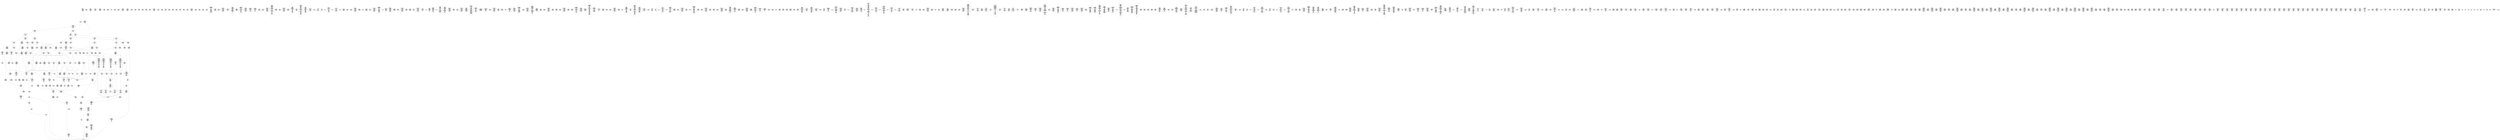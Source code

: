 /* Generated by GvGen v.1.0 (https://www.github.com/stricaud/gvgen) */

digraph G {
compound=true;
   node1 [label="[anywhere]"];
   node2 [label="# 0x0
PUSHX Data
PUSHX Data
MSTORE
CALLVALUE
ISZERO
PUSHX Data
JUMPI
"];
   node3 [label="# 0xc
PUSHX Data
REVERT
"];
   node4 [label="# 0x10
JUMPDEST
PUSHX LogicData
CALLDATASIZE
LT
PUSHX Data
JUMPI
"];
   node5 [label="# 0x1a
PUSHX Data
CALLDATALOAD
PUSHX BitData
SHR
PUSHX LogicData
GT
PUSHX Data
JUMPI
"];
   node6 [label="# 0x2b
PUSHX LogicData
GT
PUSHX Data
JUMPI
"];
   node7 [label="# 0x36
PUSHX LogicData
GT
PUSHX Data
JUMPI
"];
   node8 [label="# 0x41
PUSHX LogicData
EQ
PUSHX Data
JUMPI
"];
   node9 [label="# 0x4c
PUSHX LogicData
EQ
PUSHX Data
JUMPI
"];
   node10 [label="# 0x57
PUSHX LogicData
EQ
PUSHX Data
JUMPI
"];
   node11 [label="# 0x62
PUSHX LogicData
EQ
PUSHX Data
JUMPI
"];
   node12 [label="# 0x6d
PUSHX LogicData
EQ
PUSHX Data
JUMPI
"];
   node13 [label="# 0x78
PUSHX Data
JUMP
"];
   node14 [label="# 0x7c
JUMPDEST
PUSHX LogicData
EQ
PUSHX Data
JUMPI
"];
   node15 [label="# 0x88
PUSHX LogicData
EQ
PUSHX Data
JUMPI
"];
   node16 [label="# 0x93
PUSHX LogicData
EQ
PUSHX Data
JUMPI
"];
   node17 [label="# 0x9e
PUSHX LogicData
EQ
PUSHX Data
JUMPI
"];
   node18 [label="# 0xa9
PUSHX Data
JUMP
"];
   node19 [label="# 0xad
JUMPDEST
PUSHX LogicData
GT
PUSHX Data
JUMPI
"];
   node20 [label="# 0xb9
PUSHX LogicData
EQ
PUSHX Data
JUMPI
"];
   node21 [label="# 0xc4
PUSHX LogicData
EQ
PUSHX Data
JUMPI
"];
   node22 [label="# 0xcf
PUSHX LogicData
EQ
PUSHX Data
JUMPI
"];
   node23 [label="# 0xda
PUSHX LogicData
EQ
PUSHX Data
JUMPI
"];
   node24 [label="# 0xe5
PUSHX Data
JUMP
"];
   node25 [label="# 0xe9
JUMPDEST
PUSHX LogicData
EQ
PUSHX Data
JUMPI
"];
   node26 [label="# 0xf5
PUSHX LogicData
EQ
PUSHX Data
JUMPI
"];
   node27 [label="# 0x100
PUSHX LogicData
EQ
PUSHX Data
JUMPI
"];
   node28 [label="# 0x10b
PUSHX LogicData
EQ
PUSHX Data
JUMPI
"];
   node29 [label="# 0x116
PUSHX Data
JUMP
"];
   node30 [label="# 0x11a
JUMPDEST
PUSHX LogicData
GT
PUSHX Data
JUMPI
"];
   node31 [label="# 0x126
PUSHX LogicData
GT
PUSHX Data
JUMPI
"];
   node32 [label="# 0x131
PUSHX LogicData
EQ
PUSHX Data
JUMPI
"];
   node33 [label="# 0x13c
PUSHX LogicData
EQ
PUSHX Data
JUMPI
"];
   node34 [label="# 0x147
PUSHX LogicData
EQ
PUSHX Data
JUMPI
"];
   node35 [label="# 0x152
PUSHX LogicData
EQ
PUSHX Data
JUMPI
"];
   node36 [label="# 0x15d
PUSHX Data
JUMP
"];
   node37 [label="# 0x161
JUMPDEST
PUSHX LogicData
EQ
PUSHX Data
JUMPI
"];
   node38 [label="# 0x16d
PUSHX LogicData
EQ
PUSHX Data
JUMPI
"];
   node39 [label="# 0x178
PUSHX LogicData
EQ
PUSHX Data
JUMPI
"];
   node40 [label="# 0x183
PUSHX LogicData
EQ
PUSHX Data
JUMPI
"];
   node41 [label="# 0x18e
PUSHX Data
JUMP
"];
   node42 [label="# 0x192
JUMPDEST
PUSHX LogicData
GT
PUSHX Data
JUMPI
"];
   node43 [label="# 0x19e
PUSHX LogicData
EQ
PUSHX Data
JUMPI
"];
   node44 [label="# 0x1a9
PUSHX LogicData
EQ
PUSHX Data
JUMPI
"];
   node45 [label="# 0x1b4
PUSHX LogicData
EQ
PUSHX Data
JUMPI
"];
   node46 [label="# 0x1bf
PUSHX LogicData
EQ
PUSHX Data
JUMPI
"];
   node47 [label="# 0x1ca
PUSHX Data
JUMP
"];
   node48 [label="# 0x1ce
JUMPDEST
PUSHX LogicData
EQ
PUSHX Data
JUMPI
"];
   node49 [label="# 0x1da
PUSHX LogicData
EQ
PUSHX Data
JUMPI
"];
   node50 [label="# 0x1e5
PUSHX LogicData
EQ
PUSHX Data
JUMPI
"];
   node51 [label="# 0x1f0
PUSHX LogicData
EQ
PUSHX Data
JUMPI
"];
   node52 [label="# 0x1fb
JUMPDEST
PUSHX Data
REVERT
"];
   node53 [label="# 0x200
JUMPDEST
PUSHX Data
PUSHX Data
CALLDATASIZE
PUSHX Data
PUSHX Data
JUMP
"];
   node54 [label="# 0x20e
JUMPDEST
PUSHX Data
JUMP
"];
   node55 [label="# 0x213
JUMPDEST
PUSHX MemData
MLOAD
PUSHX Data
PUSHX Data
JUMP
"];
   node56 [label="# 0x220
JUMPDEST
PUSHX MemData
MLOAD
SUB
RETURN
"];
   node57 [label="# 0x229
JUMPDEST
PUSHX Data
PUSHX Data
JUMP
"];
   node58 [label="# 0x231
JUMPDEST
PUSHX MemData
MLOAD
PUSHX Data
PUSHX Data
JUMP
"];
   node59 [label="# 0x23e
JUMPDEST
PUSHX Data
PUSHX Data
CALLDATASIZE
PUSHX Data
PUSHX Data
JUMP
"];
   node60 [label="# 0x24c
JUMPDEST
PUSHX Data
JUMP
"];
   node61 [label="# 0x251
JUMPDEST
PUSHX MemData
MLOAD
PUSHX Data
PUSHX Data
JUMP
"];
   node62 [label="# 0x25e
JUMPDEST
PUSHX Data
PUSHX Data
CALLDATASIZE
PUSHX Data
PUSHX Data
JUMP
"];
   node63 [label="# 0x26c
JUMPDEST
PUSHX Data
JUMP
"];
   node64 [label="# 0x271
JUMPDEST
STOP
"];
   node65 [label="# 0x273
JUMPDEST
PUSHX Data
PUSHX Data
CALLDATASIZE
PUSHX Data
PUSHX Data
JUMP
"];
   node66 [label="# 0x281
JUMPDEST
PUSHX Data
JUMP
"];
   node67 [label="# 0x286
JUMPDEST
PUSHX Data
PUSHX Data
CALLDATASIZE
PUSHX Data
PUSHX Data
JUMP
"];
   node68 [label="# 0x294
JUMPDEST
PUSHX Data
JUMP
"];
   node69 [label="# 0x299
JUMPDEST
PUSHX MemData
MLOAD
PUSHX Data
PUSHX Data
JUMP
"];
   node70 [label="# 0x2a6
JUMPDEST
PUSHX Data
PUSHX Data
JUMP
"];
   node71 [label="# 0x2ae
JUMPDEST
PUSHX MemData
MLOAD
PUSHX Data
PUSHX Data
JUMP
"];
   node72 [label="# 0x2bb
JUMPDEST
PUSHX Data
PUSHX Data
CALLDATASIZE
PUSHX Data
PUSHX Data
JUMP
"];
   node73 [label="# 0x2c9
JUMPDEST
PUSHX Data
JUMP
"];
   node74 [label="# 0x2ce
JUMPDEST
PUSHX Data
PUSHX Data
CALLDATASIZE
PUSHX Data
PUSHX Data
JUMP
"];
   node75 [label="# 0x2dc
JUMPDEST
PUSHX Data
JUMP
"];
   node76 [label="# 0x2e1
JUMPDEST
PUSHX Data
PUSHX Data
CALLDATASIZE
PUSHX Data
PUSHX Data
JUMP
"];
   node77 [label="# 0x2ef
JUMPDEST
PUSHX Data
JUMP
"];
   node78 [label="# 0x2f4
JUMPDEST
PUSHX Data
PUSHX Data
CALLDATASIZE
PUSHX Data
PUSHX Data
JUMP
"];
   node79 [label="# 0x302
JUMPDEST
PUSHX Data
JUMP
"];
   node80 [label="# 0x307
JUMPDEST
PUSHX Data
PUSHX Data
CALLDATASIZE
PUSHX Data
PUSHX Data
JUMP
"];
   node81 [label="# 0x315
JUMPDEST
PUSHX Data
JUMP
"];
   node82 [label="# 0x31a
JUMPDEST
PUSHX Data
PUSHX Data
CALLDATASIZE
PUSHX Data
PUSHX Data
JUMP
"];
   node83 [label="# 0x328
JUMPDEST
PUSHX Data
JUMP
"];
   node84 [label="# 0x32d
JUMPDEST
PUSHX MemData
MLOAD
PUSHX Data
PUSHX Data
JUMP
"];
   node85 [label="# 0x33b
JUMPDEST
PUSHX Data
PUSHX Data
CALLDATASIZE
PUSHX Data
PUSHX Data
JUMP
"];
   node86 [label="# 0x349
JUMPDEST
PUSHX Data
JUMP
"];
   node87 [label="# 0x34e
JUMPDEST
PUSHX Data
PUSHX Data
CALLDATASIZE
PUSHX Data
PUSHX Data
JUMP
"];
   node88 [label="# 0x35c
JUMPDEST
PUSHX Data
JUMP
"];
   node89 [label="# 0x361
JUMPDEST
PUSHX Data
PUSHX Data
CALLDATASIZE
PUSHX Data
PUSHX Data
JUMP
"];
   node90 [label="# 0x36f
JUMPDEST
PUSHX Data
JUMP
"];
   node91 [label="# 0x374
JUMPDEST
PUSHX Data
PUSHX Data
JUMP
"];
   node92 [label="# 0x37c
JUMPDEST
PUSHX Data
PUSHX Data
CALLDATASIZE
PUSHX Data
PUSHX Data
JUMP
"];
   node93 [label="# 0x38a
JUMPDEST
PUSHX Data
JUMP
"];
   node94 [label="# 0x38f
JUMPDEST
PUSHX Data
PUSHX Data
JUMP
"];
   node95 [label="# 0x397
JUMPDEST
PUSHX Data
PUSHX Data
JUMP
"];
   node96 [label="# 0x39f
JUMPDEST
PUSHX Data
PUSHX Data
CALLDATASIZE
PUSHX Data
PUSHX Data
JUMP
"];
   node97 [label="# 0x3ad
JUMPDEST
PUSHX Data
JUMP
"];
   node98 [label="# 0x3b2
JUMPDEST
PUSHX Data
PUSHX Data
JUMP
"];
   node99 [label="# 0x3ba
JUMPDEST
PUSHX Data
PUSHX Data
CALLDATASIZE
PUSHX Data
PUSHX Data
JUMP
"];
   node100 [label="# 0x3c8
JUMPDEST
PUSHX Data
JUMP
"];
   node101 [label="# 0x3cd
JUMPDEST
PUSHX Data
PUSHX Data
CALLDATASIZE
PUSHX Data
PUSHX Data
JUMP
"];
   node102 [label="# 0x3db
JUMPDEST
PUSHX Data
JUMP
"];
   node103 [label="# 0x3e0
JUMPDEST
PUSHX Data
PUSHX Data
CALLDATASIZE
PUSHX Data
PUSHX Data
JUMP
"];
   node104 [label="# 0x3ee
JUMPDEST
PUSHX Data
JUMP
"];
   node105 [label="# 0x3f3
JUMPDEST
PUSHX Data
PUSHX Data
CALLDATASIZE
PUSHX Data
PUSHX Data
JUMP
"];
   node106 [label="# 0x401
JUMPDEST
PUSHX Data
JUMP
"];
   node107 [label="# 0x406
JUMPDEST
PUSHX MemData
MLOAD
PUSHX Data
PUSHX Data
JUMP
"];
   node108 [label="# 0x413
JUMPDEST
PUSHX Data
PUSHX Data
JUMP
"];
   node109 [label="# 0x41b
JUMPDEST
PUSHX Data
PUSHX Data
CALLDATASIZE
PUSHX Data
PUSHX Data
JUMP
"];
   node110 [label="# 0x429
JUMPDEST
PUSHX Data
JUMP
"];
   node111 [label="# 0x42e
JUMPDEST
PUSHX Data
PUSHX Data
JUMP
"];
   node112 [label="# 0x436
JUMPDEST
PUSHX Data
PUSHX Data
JUMP
"];
   node113 [label="# 0x43e
JUMPDEST
PUSHX Data
PUSHX Data
CALLDATASIZE
PUSHX Data
PUSHX Data
JUMP
"];
   node114 [label="# 0x44c
JUMPDEST
PUSHX Data
JUMP
"];
   node115 [label="# 0x451
JUMPDEST
PUSHX Data
PUSHX Data
CALLDATASIZE
PUSHX Data
PUSHX Data
JUMP
"];
   node116 [label="# 0x45f
JUMPDEST
PUSHX Data
JUMP
"];
   node117 [label="# 0x464
JUMPDEST
PUSHX Data
PUSHX Data
CALLDATASIZE
PUSHX Data
PUSHX Data
JUMP
"];
   node118 [label="# 0x472
JUMPDEST
PUSHX Data
JUMP
"];
   node119 [label="# 0x477
JUMPDEST
PUSHX ArithData
PUSHX BitData
PUSHX BitData
SHL
SUB
NOT
AND
PUSHX Data
MSTORE
PUSHX Data
PUSHX Data
MSTORE
PUSHX Data
SHA3
SLOAD
PUSHX BitData
AND
JUMP
"];
   node120 [label="# 0x496
JUMPDEST
PUSHX StorData
SLOAD
PUSHX MemData
MLOAD
PUSHX ArithData
PUSHX Data
PUSHX BitData
AND
ISZERO
PUSHX ArithData
MUL
PUSHX BitData
NOT
ADD
AND
DIV
PUSHX ArithData
ADD
DIV
MUL
ADD
ADD
MSTORE
MSTORE
ADD
ISZERO
PUSHX Data
JUMPI
"];
   node121 [label="# 0x4d6
PUSHX LogicData
LT
PUSHX Data
JUMPI
"];
   node122 [label="# 0x4de
PUSHX ArithData
SLOAD
DIV
MUL
MSTORE
PUSHX ArithData
ADD
PUSHX Data
JUMP
"];
   node123 [label="# 0x4f1
JUMPDEST
ADD
PUSHX Data
MSTORE
PUSHX Data
PUSHX Data
SHA3
"];
   node124 [label="# 0x4ff
JUMPDEST
SLOAD
MSTORE
PUSHX ArithData
ADD
PUSHX ArithData
ADD
GT
PUSHX Data
JUMPI
"];
   node125 [label="# 0x513
SUB
PUSHX BitData
AND
ADD
"];
   node126 [label="# 0x51c
JUMPDEST
JUMP
"];
   node127 [label="# 0x524
JUMPDEST
PUSHX Data
PUSHX Data
PUSHX Data
JUMP
"];
   node128 [label="# 0x52f
JUMPDEST
PUSHX Data
JUMPI
"];
   node129 [label="# 0x534
PUSHX MemData
MLOAD
PUSHX BitData
PUSHX BitData
SHL
MSTORE
PUSHX ArithData
ADD
PUSHX Data
PUSHX Data
JUMP
"];
   node130 [label="# 0x54b
JUMPDEST
PUSHX MemData
MLOAD
SUB
REVERT
"];
   node131 [label="# 0x554
JUMPDEST
PUSHX Data
MSTORE
PUSHX Data
PUSHX Data
MSTORE
PUSHX Data
SHA3
SLOAD
PUSHX ArithData
PUSHX BitData
PUSHX BitData
SHL
SUB
AND
JUMP
"];
   node132 [label="# 0x570
JUMPDEST
PUSHX Data
PUSHX Data
PUSHX Data
JUMP
"];
   node133 [label="# 0x57b
JUMPDEST
PUSHX ArithData
PUSHX BitData
PUSHX BitData
SHL
SUB
AND
PUSHX ArithData
PUSHX BitData
PUSHX BitData
SHL
SUB
AND
EQ
ISZERO
PUSHX Data
JUMPI
"];
   node134 [label="# 0x598
PUSHX MemData
MLOAD
PUSHX BitData
PUSHX BitData
SHL
MSTORE
PUSHX ArithData
ADD
PUSHX Data
PUSHX Data
JUMP
"];
   node135 [label="# 0x5af
JUMPDEST
PUSHX ArithData
PUSHX BitData
PUSHX BitData
SHL
SUB
AND
PUSHX Data
PUSHX Data
JUMP
"];
   node136 [label="# 0x5c1
JUMPDEST
PUSHX ArithData
PUSHX BitData
PUSHX BitData
SHL
SUB
AND
EQ
PUSHX Data
JUMPI
"];
   node137 [label="# 0x5d1
PUSHX Data
PUSHX Data
PUSHX Data
JUMP
"];
   node138 [label="# 0x5dd
JUMPDEST
PUSHX Data
JUMPI
"];
   node139 [label="# 0x5e2
PUSHX MemData
MLOAD
PUSHX BitData
PUSHX BitData
SHL
MSTORE
PUSHX ArithData
ADD
PUSHX Data
PUSHX Data
JUMP
"];
   node140 [label="# 0x5f9
JUMPDEST
PUSHX Data
MSTORE
PUSHX Data
PUSHX Data
MSTORE
PUSHX MemData
SHA3
SLOAD
PUSHX ArithData
PUSHX BitData
PUSHX BitData
SHL
SUB
NOT
AND
PUSHX ArithData
PUSHX BitData
PUSHX BitData
SHL
SUB
AND
OR
SSTORE
MLOAD
AND
PUSHX Data
LOGX
JUMP
"];
   node141 [label="# 0x655
JUMPDEST
PUSHX Data
PUSHX Data
JUMP
"];
   node142 [label="# 0x65d
JUMPDEST
PUSHX Data
JUMPI
"];
   node143 [label="# 0x662
PUSHX MemData
MLOAD
PUSHX BitData
PUSHX BitData
SHL
MSTORE
PUSHX ArithData
ADD
PUSHX Data
PUSHX Data
JUMP
"];
   node144 [label="# 0x679
JUMPDEST
PUSHX Data
PUSHX Data
JUMP
"];
   node145 [label="# 0x682
JUMPDEST
JUMP
"];
   node146 [label="# 0x685
JUMPDEST
PUSHX Data
MSTORE
PUSHX Data
PUSHX ArithData
MSTORE
PUSHX MemData
SHA3
SLOAD
MLOAD
MUL
ADD
ADD
MSTORE
MSTORE
PUSHX Data
ADD
"];
   node147 [label="# 0x6af
JUMPDEST
LT
ISZERO
PUSHX Data
JUMPI
"];
   node148 [label="# 0x6b8
PUSHX Data
MSTORE
PUSHX ArithData
SHA3
PUSHX Data
MLOAD
ADD
MSTORE
PUSHX ArithData
MUL
ADD
SLOAD
PUSHX ArithData
PUSHX BitData
PUSHX BitData
SHL
SUB
AND
MSTORE
PUSHX ArithData
ADD
SLOAD
ADD
MSTORE
MSTORE
ADD
ADD
PUSHX Data
JUMP
"];
   node149 [label="# 0x6f7
JUMPDEST
PUSHX Data
MLOAD
PUSHX MemData
MLOAD
MSTORE
PUSHX ArithData
MUL
PUSHX ArithData
ADD
ADD
PUSHX Data
MSTORE
ISZERO
PUSHX Data
JUMPI
"];
   node150 [label="# 0x71b
PUSHX ArithData
ADD
PUSHX ArithData
MUL
CODESIZE
CODECOPY
ADD
"];
   node151 [label="# 0x72a
JUMPDEST
PUSHX Data
"];
   node152 [label="# 0x730
JUMPDEST
MLOAD
LT
ISZERO
PUSHX Data
JUMPI
"];
   node153 [label="# 0x73a
MLOAD
LT
PUSHX Data
JUMPI
"];
   node154 [label="# 0x744
INVALID
"];
   node155 [label="# 0x745
JUMPDEST
PUSHX ArithData
MUL
PUSHX ArithData
ADD
ADD
MLOAD
PUSHX ArithData
ADD
MLOAD
MLOAD
LT
PUSHX Data
JUMPI
"];
   node156 [label="# 0x75c
INVALID
"];
   node157 [label="# 0x75d
JUMPDEST
PUSHX ArithData
MUL
ADD
ADD
MSTORE
PUSHX ArithData
ADD
PUSHX Data
JUMP
"];
   node158 [label="# 0x770
JUMPDEST
JUMP
"];
   node159 [label="# 0x778
JUMPDEST
PUSHX StorData
SLOAD
"];
   node160 [label="# 0x77c
JUMPDEST
JUMP
"];
   node161 [label="# 0x77f
JUMPDEST
PUSHX Data
PUSHX Data
PUSHX Data
JUMP
"];
   node162 [label="# 0x78a
JUMPDEST
PUSHX Data
JUMP
"];
   node163 [label="# 0x790
JUMPDEST
PUSHX Data
JUMPI
"];
   node164 [label="# 0x795
PUSHX MemData
MLOAD
PUSHX BitData
PUSHX BitData
SHL
MSTORE
PUSHX ArithData
ADD
PUSHX Data
PUSHX Data
JUMP
"];
   node165 [label="# 0x7ac
JUMPDEST
PUSHX Data
PUSHX Data
JUMP
"];
   node166 [label="# 0x7b7
JUMPDEST
JUMP
"];
   node167 [label="# 0x7bc
JUMPDEST
PUSHX Data
PUSHX Data
PUSHX Data
JUMP
"];
   node168 [label="# 0x7c7
JUMPDEST
LT
PUSHX Data
JUMPI
"];
   node169 [label="# 0x7ce
PUSHX MemData
MLOAD
PUSHX BitData
PUSHX BitData
SHL
MSTORE
PUSHX ArithData
ADD
PUSHX Data
PUSHX Data
JUMP
"];
   node170 [label="# 0x7e5
JUMPDEST
PUSHX ArithData
PUSHX BitData
PUSHX BitData
SHL
SUB
AND
PUSHX Data
MSTORE
PUSHX Data
PUSHX Data
MSTORE
PUSHX Data
SHA3
SLOAD
LT
PUSHX Data
JUMPI
"];
   node171 [label="# 0x808
INVALID
"];
   node172 [label="# 0x809
JUMPDEST
PUSHX Data
MSTORE
PUSHX Data
PUSHX Data
SHA3
ADD
SLOAD
"];
   node173 [label="# 0x817
JUMPDEST
JUMP
"];
   node174 [label="# 0x81d
JUMPDEST
PUSHX Data
PUSHX MemData
MLOAD
PUSHX ArithData
ADD
PUSHX Data
MSTORE
PUSHX Data
MSTORE
PUSHX Data
JUMP
"];
   node175 [label="# 0x838
JUMPDEST
PUSHX Data
PUSHX Data
PUSHX Data
JUMP
"];
   node176 [label="# 0x843
JUMPDEST
PUSHX Data
JUMPI
"];
   node177 [label="# 0x848
PUSHX MemData
MLOAD
PUSHX BitData
PUSHX BitData
SHL
MSTORE
PUSHX ArithData
ADD
PUSHX Data
PUSHX Data
JUMP
"];
   node178 [label="# 0x85f
JUMPDEST
PUSHX Data
PUSHX Data
JUMP
"];
   node179 [label="# 0x868
JUMPDEST
PUSHX Data
PUSHX Data
PUSHX Data
JUMP
"];
   node180 [label="# 0x872
JUMPDEST
LT
PUSHX Data
JUMPI
"];
   node181 [label="# 0x879
PUSHX MemData
MLOAD
PUSHX BitData
PUSHX BitData
SHL
MSTORE
PUSHX ArithData
ADD
PUSHX Data
PUSHX Data
JUMP
"];
   node182 [label="# 0x890
JUMPDEST
PUSHX StorData
SLOAD
LT
PUSHX Data
JUMPI
"];
   node183 [label="# 0x89c
INVALID
"];
   node184 [label="# 0x89d
JUMPDEST
PUSHX Data
MSTORE
PUSHX Data
PUSHX Data
SHA3
ADD
SLOAD
JUMP
"];
   node185 [label="# 0x8af
JUMPDEST
PUSHX Data
PUSHX Data
MSTORE
PUSHX Data
MSTORE
PUSHX Data
PUSHX Data
SHA3
SLOAD
LT
PUSHX Data
JUMPI
"];
   node186 [label="# 0x8c7
INVALID
"];
   node187 [label="# 0x8c8
JUMPDEST
PUSHX Data
MSTORE
PUSHX Data
SHA3
PUSHX ArithData
MUL
ADD
SLOAD
PUSHX ArithData
ADD
SLOAD
PUSHX ArithData
PUSHX BitData
PUSHX BitData
SHL
SUB
AND
JUMP
"];
   node188 [label="# 0x8f2
JUMPDEST
PUSHX Data
MSTORE
PUSHX Data
PUSHX Data
MSTORE
PUSHX Data
SHA3
SLOAD
PUSHX ArithData
PUSHX BitData
PUSHX BitData
SHL
SUB
AND
PUSHX Data
JUMPI
"];
   node189 [label="# 0x910
PUSHX MemData
MLOAD
PUSHX BitData
PUSHX BitData
SHL
MSTORE
PUSHX ArithData
ADD
PUSHX Data
PUSHX Data
JUMP
"];
   node190 [label="# 0x927
JUMPDEST
PUSHX Data
PUSHX Data
JUMP
"];
   node191 [label="# 0x92f
JUMPDEST
PUSHX Data
JUMPI
"];
   node192 [label="# 0x934
PUSHX MemData
MLOAD
PUSHX BitData
PUSHX BitData
SHL
MSTORE
PUSHX ArithData
ADD
PUSHX Data
PUSHX Data
JUMP
"];
   node193 [label="# 0x94b
JUMPDEST
PUSHX Data
PUSHX Data
ADDRESS
PUSHX MemData
MLOAD
PUSHX ArithData
ADD
PUSHX Data
PUSHX Data
JUMP
"];
   node194 [label="# 0x963
JUMPDEST
PUSHX MemData
MLOAD
PUSHX ArithData
SUB
SUB
MSTORE
PUSHX Data
MSTORE
MLOAD
PUSHX ArithData
ADD
SHA3
PUSHX MemData
MLOAD
PUSHX Data
MSTORE
PUSHX ArithData
ADD
PUSHX Data
MSTORE
PUSHX MemData
MLOAD
PUSHX Data
PUSHX Data
JUMP
"];
   node195 [label="# 0x999
JUMPDEST
PUSHX Data
PUSHX MemData
MLOAD
PUSHX ArithData
SUB
SUB
GAS
STATICCALL
ISZERO
ISZERO
PUSHX Data
JUMPI
"];
   node196 [label="# 0x9b2
RETURNDATASIZE
PUSHX Data
RETURNDATACOPY
RETURNDATASIZE
PUSHX Data
REVERT
"];
   node197 [label="# 0x9bb
JUMPDEST
PUSHX ArithData
PUSHX MemData
MLOAD
SUB
MLOAD
PUSHX Data
JUMP
"];
   node198 [label="# 0x9ca
JUMPDEST
PUSHX Data
JUMPI
"];
   node199 [label="# 0x9cf
PUSHX MemData
MLOAD
PUSHX BitData
PUSHX BitData
SHL
MSTORE
PUSHX ArithData
ADD
PUSHX Data
PUSHX Data
JUMP
"];
   node200 [label="# 0x9e6
JUMPDEST
PUSHX Data
CALLER
PUSHX Data
JUMP
"];
   node201 [label="# 0x9f1
JUMPDEST
PUSHX Data
PUSHX Data
JUMP
"];
   node202 [label="# 0x9fb
JUMPDEST
JUMP
"];
   node203 [label="# 0xa03
JUMPDEST
PUSHX Data
PUSHX ArithData
PUSHX BitData
PUSHX BitData
SHL
SUB
AND
PUSHX Data
JUMPI
"];
   node204 [label="# 0xa14
PUSHX MemData
MLOAD
PUSHX BitData
PUSHX BitData
SHL
MSTORE
PUSHX ArithData
ADD
PUSHX Data
PUSHX Data
JUMP
"];
   node205 [label="# 0xa2b
JUMPDEST
PUSHX ArithData
PUSHX BitData
PUSHX BitData
SHL
SUB
AND
PUSHX Data
MSTORE
PUSHX Data
PUSHX Data
MSTORE
PUSHX Data
SHA3
PUSHX Data
PUSHX Data
JUMP
"];
   node206 [label="# 0xa4c
JUMPDEST
PUSHX Data
PUSHX Data
JUMP
"];
   node207 [label="# 0xa54
JUMPDEST
PUSHX Data
JUMPI
"];
   node208 [label="# 0xa59
PUSHX MemData
MLOAD
PUSHX BitData
PUSHX BitData
SHL
MSTORE
PUSHX ArithData
ADD
PUSHX Data
PUSHX Data
JUMP
"];
   node209 [label="# 0xa70
JUMPDEST
PUSHX StorData
SLOAD
PUSHX MemData
MLOAD
PUSHX ArithData
PUSHX BitData
PUSHX BitData
SHL
SUB
AND
PUSHX Data
LOGX
PUSHX StorData
SLOAD
PUSHX ArithData
PUSHX BitData
PUSHX BitData
SHL
SUB
NOT
AND
SSTORE
JUMP
"];
   node210 [label="# 0xaba
JUMPDEST
PUSHX Data
PUSHX Data
PUSHX Data
PUSHX BitData
PUSHX BitData
AND
JUMP
"];
   node211 [label="# 0xacd
JUMPDEST
PUSHX StorData
SLOAD
PUSHX ArithData
PUSHX BitData
PUSHX BitData
SHL
SUB
AND
JUMP
"];
   node212 [label="# 0xadc
JUMPDEST
PUSHX StorData
SLOAD
PUSHX ArithData
PUSHX BitData
PUSHX BitData
SHL
SUB
AND
PUSHX Data
PUSHX Data
JUMP
"];
   node213 [label="# 0xaf1
JUMPDEST
PUSHX ArithData
PUSHX BitData
PUSHX BitData
SHL
SUB
AND
EQ
JUMP
"];
   node214 [label="# 0xb00
JUMPDEST
PUSHX Data
PUSHX Data
JUMP
"];
   node215 [label="# 0xb08
JUMPDEST
PUSHX Data
JUMPI
"];
   node216 [label="# 0xb0d
PUSHX MemData
MLOAD
PUSHX BitData
PUSHX BitData
SHL
MSTORE
PUSHX ArithData
ADD
PUSHX Data
PUSHX Data
JUMP
"];
   node217 [label="# 0xb24
JUMPDEST
PUSHX Data
PUSHX Data
JUMP
"];
   node218 [label="# 0xb2d
JUMPDEST
PUSHX StorData
SLOAD
PUSHX MemData
MLOAD
PUSHX ArithData
PUSHX Data
PUSHX BitData
AND
ISZERO
PUSHX ArithData
MUL
PUSHX BitData
NOT
ADD
AND
DIV
PUSHX ArithData
ADD
DIV
MUL
ADD
ADD
MSTORE
MSTORE
ADD
ISZERO
PUSHX Data
JUMPI
"];
   node219 [label="# 0xb6d
PUSHX LogicData
LT
PUSHX Data
JUMPI
"];
   node220 [label="# 0xb75
PUSHX ArithData
SLOAD
DIV
MUL
MSTORE
PUSHX ArithData
ADD
PUSHX Data
JUMP
"];
   node221 [label="# 0xb88
JUMPDEST
PUSHX Data
PUSHX Data
JUMP
"];
   node222 [label="# 0xb90
JUMPDEST
PUSHX Data
JUMPI
"];
   node223 [label="# 0xb95
PUSHX MemData
MLOAD
PUSHX BitData
PUSHX BitData
SHL
MSTORE
PUSHX ArithData
ADD
PUSHX Data
PUSHX Data
JUMP
"];
   node224 [label="# 0xbac
JUMPDEST
PUSHX Data
PUSHX Data
JUMP
"];
   node225 [label="# 0xbb5
JUMPDEST
PUSHX Data
PUSHX Data
JUMP
"];
   node226 [label="# 0xbbd
JUMPDEST
PUSHX ArithData
PUSHX BitData
PUSHX BitData
SHL
SUB
AND
PUSHX ArithData
PUSHX BitData
PUSHX BitData
SHL
SUB
AND
EQ
ISZERO
PUSHX Data
JUMPI
"];
   node227 [label="# 0xbd7
PUSHX MemData
MLOAD
PUSHX BitData
PUSHX BitData
SHL
MSTORE
PUSHX ArithData
ADD
PUSHX Data
PUSHX Data
JUMP
"];
   node228 [label="# 0xbee
JUMPDEST
PUSHX Data
PUSHX Data
PUSHX Data
PUSHX Data
JUMP
"];
   node229 [label="# 0xbfb
JUMPDEST
PUSHX ArithData
PUSHX BitData
PUSHX BitData
SHL
SUB
AND
MSTORE
PUSHX ArithData
ADD
MSTORE
PUSHX ArithData
ADD
PUSHX Data
SHA3
AND
MSTORE
MSTORE
SHA3
SLOAD
PUSHX BitData
NOT
AND
ISZERO
ISZERO
OR
SSTORE
PUSHX Data
PUSHX Data
JUMP
"];
   node230 [label="# 0xc3f
JUMPDEST
PUSHX ArithData
PUSHX BitData
PUSHX BitData
SHL
SUB
AND
PUSHX Data
PUSHX MemData
MLOAD
PUSHX Data
PUSHX Data
JUMP
"];
   node231 [label="# 0xc77
JUMPDEST
PUSHX MemData
MLOAD
SUB
LOGX
JUMP
"];
   node232 [label="# 0xc83
JUMPDEST
PUSHX Data
PUSHX Data
PUSHX Data
JUMP
"];
   node233 [label="# 0xc8e
JUMPDEST
PUSHX Data
JUMP
"];
   node234 [label="# 0xc94
JUMPDEST
PUSHX Data
JUMPI
"];
   node235 [label="# 0xc99
PUSHX MemData
MLOAD
PUSHX BitData
PUSHX BitData
SHL
MSTORE
PUSHX ArithData
ADD
PUSHX Data
PUSHX Data
JUMP
"];
   node236 [label="# 0xcb0
JUMPDEST
PUSHX Data
PUSHX Data
JUMP
"];
   node237 [label="# 0xcbc
JUMPDEST
JUMP
"];
   node238 [label="# 0xcc2
JUMPDEST
PUSHX Data
MSTORE
PUSHX Data
PUSHX ArithData
MSTORE
PUSHX MemData
SHA3
SLOAD
MLOAD
MUL
ADD
ADD
MSTORE
MSTORE
PUSHX Data
ADD
"];
   node239 [label="# 0xcec
JUMPDEST
LT
ISZERO
PUSHX Data
JUMPI
"];
   node240 [label="# 0xcf5
PUSHX Data
MSTORE
PUSHX ArithData
SHA3
PUSHX Data
MLOAD
ADD
MSTORE
PUSHX ArithData
MUL
ADD
SLOAD
PUSHX ArithData
PUSHX BitData
PUSHX BitData
SHL
SUB
AND
MSTORE
PUSHX ArithData
ADD
SLOAD
ADD
MSTORE
MSTORE
ADD
ADD
PUSHX Data
JUMP
"];
   node241 [label="# 0xd34
JUMPDEST
PUSHX Data
MLOAD
PUSHX MemData
MLOAD
MSTORE
PUSHX ArithData
MUL
PUSHX ArithData
ADD
ADD
PUSHX Data
MSTORE
ISZERO
PUSHX Data
JUMPI
"];
   node242 [label="# 0xd58
PUSHX ArithData
ADD
PUSHX ArithData
MUL
CODESIZE
CODECOPY
ADD
"];
   node243 [label="# 0xd67
JUMPDEST
PUSHX Data
"];
   node244 [label="# 0xd6d
JUMPDEST
MLOAD
LT
ISZERO
PUSHX Data
JUMPI
"];
   node245 [label="# 0xd77
MLOAD
LT
PUSHX Data
JUMPI
"];
   node246 [label="# 0xd81
INVALID
"];
   node247 [label="# 0xd82
JUMPDEST
PUSHX ArithData
MUL
PUSHX ArithData
ADD
ADD
MLOAD
PUSHX ArithData
ADD
MLOAD
MLOAD
LT
PUSHX Data
JUMPI
"];
   node248 [label="# 0xd99
INVALID
"];
   node249 [label="# 0xd9a
JUMPDEST
PUSHX ArithData
PUSHX BitData
PUSHX BitData
SHL
SUB
AND
PUSHX ArithData
MUL
ADD
ADD
MSTORE
PUSHX ArithData
ADD
PUSHX Data
JUMP
"];
   node250 [label="# 0xdba
JUMPDEST
PUSHX StorData
SLOAD
PUSHX MemData
MLOAD
PUSHX ArithData
PUSHX Data
PUSHX BitData
AND
ISZERO
PUSHX ArithData
MUL
PUSHX BitData
NOT
ADD
AND
DIV
PUSHX ArithData
ADD
DIV
MUL
ADD
ADD
MSTORE
MSTORE
ADD
ISZERO
PUSHX Data
JUMPI
"];
   node251 [label="# 0xdfa
PUSHX LogicData
LT
PUSHX Data
JUMPI
"];
   node252 [label="# 0xe02
PUSHX ArithData
SLOAD
DIV
MUL
MSTORE
PUSHX ArithData
ADD
PUSHX Data
JUMP
"];
   node253 [label="# 0xe15
JUMPDEST
PUSHX Data
PUSHX Data
PUSHX Data
JUMP
"];
   node254 [label="# 0xe20
JUMPDEST
PUSHX Data
JUMPI
"];
   node255 [label="# 0xe25
PUSHX MemData
MLOAD
PUSHX BitData
PUSHX BitData
SHL
MSTORE
PUSHX ArithData
ADD
PUSHX Data
PUSHX Data
JUMP
"];
   node256 [label="# 0xe3c
JUMPDEST
PUSHX Data
PUSHX Data
JUMP
"];
   node257 [label="# 0xe45
JUMPDEST
PUSHX Data
PUSHX Data
PUSHX Data
JUMP
"];
   node258 [label="# 0xe50
JUMPDEST
PUSHX Data
JUMP
"];
   node259 [label="# 0xe55
JUMPDEST
JUMP
"];
   node260 [label="# 0xe57
JUMPDEST
PUSHX StorData
SLOAD
PUSHX MemData
MLOAD
PUSHX ArithData
PUSHX Data
PUSHX BitData
AND
ISZERO
PUSHX ArithData
MUL
PUSHX BitData
NOT
ADD
AND
DIV
PUSHX ArithData
ADD
DIV
MUL
ADD
ADD
MSTORE
MSTORE
ADD
ISZERO
PUSHX Data
JUMPI
"];
   node261 [label="# 0xe97
PUSHX LogicData
LT
PUSHX Data
JUMPI
"];
   node262 [label="# 0xe9f
PUSHX ArithData
SLOAD
DIV
MUL
MSTORE
PUSHX ArithData
ADD
PUSHX Data
JUMP
"];
   node263 [label="# 0xeb2
JUMPDEST
PUSHX ArithData
PUSHX BitData
PUSHX BitData
SHL
SUB
AND
PUSHX Data
MSTORE
PUSHX Data
PUSHX Data
MSTORE
PUSHX Data
SHA3
AND
MSTORE
MSTORE
SHA3
SLOAD
PUSHX BitData
AND
JUMP
"];
   node264 [label="# 0xee0
JUMPDEST
PUSHX Data
PUSHX Data
JUMP
"];
   node265 [label="# 0xee8
JUMPDEST
PUSHX Data
JUMPI
"];
   node266 [label="# 0xeed
PUSHX MemData
MLOAD
PUSHX BitData
PUSHX BitData
SHL
MSTORE
PUSHX ArithData
ADD
PUSHX Data
PUSHX Data
JUMP
"];
   node267 [label="# 0xf04
JUMPDEST
PUSHX Data
PUSHX Data
JUMP
"];
   node268 [label="# 0xf0d
JUMPDEST
PUSHX Data
PUSHX Data
JUMP
"];
   node269 [label="# 0xf15
JUMPDEST
PUSHX Data
JUMPI
"];
   node270 [label="# 0xf1a
PUSHX MemData
MLOAD
PUSHX BitData
PUSHX BitData
SHL
MSTORE
PUSHX ArithData
ADD
PUSHX Data
PUSHX Data
JUMP
"];
   node271 [label="# 0xf31
JUMPDEST
PUSHX Data
PUSHX Data
JUMP
"];
   node272 [label="# 0xf3a
JUMPDEST
PUSHX Data
MSTORE
PUSHX Data
PUSHX Data
MSTORE
PUSHX Data
SHA3
SLOAD
PUSHX ArithData
PUSHX BitData
PUSHX BitData
SHL
SUB
AND
ISZERO
ISZERO
JUMP
"];
   node273 [label="# 0xf57
JUMPDEST
CALLER
JUMP
"];
   node274 [label="# 0xf5b
JUMPDEST
PUSHX Data
PUSHX Data
PUSHX BitData
PUSHX BitData
AND
JUMP
"];
   node275 [label="# 0xf6c
JUMPDEST
PUSHX MemData
MLOAD
PUSHX ArithData
PUSHX BitData
PUSHX BitData
SHL
SUB
AND
PUSHX Data
PUSHX Data
LOGX
JUMP
"];
   node276 [label="# 0xfa3
JUMPDEST
PUSHX Data
PUSHX Data
PUSHX Data
JUMP
"];
   node277 [label="# 0xfae
JUMPDEST
PUSHX Data
JUMPI
"];
   node278 [label="# 0xfb3
PUSHX MemData
MLOAD
PUSHX BitData
PUSHX BitData
SHL
MSTORE
PUSHX ArithData
ADD
PUSHX Data
PUSHX Data
JUMP
"];
   node279 [label="# 0xfca
JUMPDEST
PUSHX Data
PUSHX Data
PUSHX Data
JUMP
"];
   node280 [label="# 0xfd5
JUMPDEST
PUSHX ArithData
PUSHX BitData
PUSHX BitData
SHL
SUB
AND
PUSHX ArithData
PUSHX BitData
PUSHX BitData
SHL
SUB
AND
EQ
PUSHX Data
JUMPI
"];
   node281 [label="# 0xff2
PUSHX ArithData
PUSHX BitData
PUSHX BitData
SHL
SUB
AND
PUSHX Data
PUSHX Data
JUMP
"];
   node282 [label="# 0x1005
JUMPDEST
PUSHX ArithData
PUSHX BitData
PUSHX BitData
SHL
SUB
AND
EQ
"];
   node283 [label="# 0x1010
JUMPDEST
PUSHX Data
JUMPI
"];
   node284 [label="# 0x1016
PUSHX Data
PUSHX Data
JUMP
"];
   node285 [label="# 0x1020
JUMPDEST
JUMP
"];
   node286 [label="# 0x1028
JUMPDEST
PUSHX Data
PUSHX Data
JUMP
"];
   node287 [label="# 0x1033
JUMPDEST
PUSHX Data
PUSHX Data
JUMP
"];
   node288 [label="# 0x103d
JUMPDEST
PUSHX Data
PUSHX Data
JUMP
"];
   node289 [label="# 0x1047
JUMPDEST
PUSHX Data
PUSHX Data
PUSHX Data
JUMP
"];
   node290 [label="# 0x1053
JUMPDEST
PUSHX Data
JUMP
"];
   node291 [label="# 0x1059
JUMPDEST
PUSHX Data
PUSHX Data
JUMP
"];
   node292 [label="# 0x1063
JUMPDEST
PUSHX Data
MLOAD
PUSHX MemData
MLOAD
MSTORE
PUSHX ArithData
MUL
PUSHX ArithData
ADD
ADD
PUSHX Data
MSTORE
ISZERO
PUSHX Data
JUMPI
"];
   node293 [label="# 0x1081
PUSHX ArithData
ADD
PUSHX ArithData
MUL
CODESIZE
CODECOPY
ADD
"];
   node294 [label="# 0x1090
JUMPDEST
PUSHX Data
MLOAD
PUSHX MemData
MLOAD
MSTORE
PUSHX ArithData
MUL
PUSHX ArithData
ADD
ADD
PUSHX Data
MSTORE
ISZERO
PUSHX Data
JUMPI
"];
   node295 [label="# 0x10b1
PUSHX ArithData
ADD
PUSHX ArithData
MUL
CODESIZE
CODECOPY
ADD
"];
   node296 [label="# 0x10c0
JUMPDEST
PUSHX Data
"];
   node297 [label="# 0x10c6
JUMPDEST
MLOAD
LT
ISZERO
PUSHX Data
JUMPI
"];
   node298 [label="# 0x10d0
PUSHX BitData
PUSHX ArithData
PUSHX BitData
PUSHX BitData
SHL
SUB
AND
MLOAD
LT
PUSHX Data
JUMPI
"];
   node299 [label="# 0x10e5
INVALID
"];
   node300 [label="# 0x10e6
JUMPDEST
PUSHX ArithData
MUL
PUSHX ArithData
ADD
ADD
MLOAD
PUSHX ArithData
ADD
MLOAD
PUSHX ArithData
PUSHX BitData
PUSHX BitData
SHL
SUB
AND
EQ
ISZERO
PUSHX Data
JUMPI
"];
   node301 [label="# 0x1102
PUSHX MemData
MLOAD
PUSHX BitData
PUSHX BitData
SHL
MSTORE
PUSHX ArithData
ADD
PUSHX Data
PUSHX Data
JUMP
"];
   node302 [label="# 0x1119
JUMPDEST
MLOAD
LT
PUSHX Data
JUMPI
"];
   node303 [label="# 0x1124
INVALID
"];
   node304 [label="# 0x1125
JUMPDEST
PUSHX ArithData
MUL
PUSHX ArithData
ADD
ADD
MLOAD
PUSHX ArithData
ADD
MLOAD
PUSHX LogicData
EQ
ISZERO
PUSHX Data
JUMPI
"];
   node305 [label="# 0x113a
PUSHX MemData
MLOAD
PUSHX BitData
PUSHX BitData
SHL
MSTORE
PUSHX ArithData
ADD
PUSHX Data
PUSHX Data
JUMP
"];
   node306 [label="# 0x1151
JUMPDEST
PUSHX Data
MSTORE
PUSHX Data
PUSHX Data
MSTORE
PUSHX Data
SHA3
MLOAD
LT
PUSHX Data
JUMPI
"];
   node307 [label="# 0x116c
INVALID
"];
   node308 [label="# 0x116d
JUMPDEST
PUSHX ArithData
MUL
ADD
ADD
MLOAD
SLOAD
PUSHX ArithData
ADD
SSTORE
PUSHX Data
MSTORE
SHA3
MLOAD
PUSHX ArithData
MUL
ADD
SLOAD
PUSHX ArithData
PUSHX BitData
PUSHX BitData
SHL
SUB
NOT
AND
PUSHX ArithData
PUSHX BitData
PUSHX BitData
SHL
SUB
AND
OR
SSTORE
ADD
MLOAD
ADD
SSTORE
MLOAD
LT
PUSHX Data
JUMPI
"];
   node309 [label="# 0x11c3
INVALID
"];
   node310 [label="# 0x11c4
JUMPDEST
PUSHX ArithData
MUL
PUSHX ArithData
ADD
ADD
MLOAD
PUSHX ArithData
ADD
MLOAD
MLOAD
LT
PUSHX Data
JUMPI
"];
   node311 [label="# 0x11db
INVALID
"];
   node312 [label="# 0x11dc
JUMPDEST
PUSHX ArithData
MUL
PUSHX ArithData
ADD
ADD
PUSHX ArithData
PUSHX BitData
PUSHX BitData
SHL
SUB
AND
PUSHX ArithData
PUSHX BitData
PUSHX BitData
SHL
SUB
AND
MSTORE
MLOAD
LT
PUSHX Data
JUMPI
"];
   node313 [label="# 0x1207
INVALID
"];
   node314 [label="# 0x1208
JUMPDEST
PUSHX ArithData
MUL
PUSHX ArithData
ADD
ADD
MLOAD
PUSHX ArithData
ADD
MLOAD
MLOAD
LT
PUSHX Data
JUMPI
"];
   node315 [label="# 0x121f
INVALID
"];
   node316 [label="# 0x1220
JUMPDEST
PUSHX ArithData
MUL
ADD
ADD
MSTORE
PUSHX ArithData
ADD
PUSHX Data
JUMP
"];
   node317 [label="# 0x1233
JUMPDEST
MLOAD
ISZERO
PUSHX Data
JUMPI
"];
   node318 [label="# 0x123c
PUSHX Data
PUSHX MemData
MLOAD
PUSHX Data
PUSHX Data
JUMP
"];
   node319 [label="# 0x126e
JUMPDEST
PUSHX MemData
MLOAD
SUB
LOGX
"];
   node320 [label="# 0x1277
JUMPDEST
JUMP
"];
   node321 [label="# 0x127e
JUMPDEST
PUSHX Data
PUSHX Data
JUMP
"];
   node322 [label="# 0x1287
JUMPDEST
PUSHX Data
JUMPI
"];
   node323 [label="# 0x128c
PUSHX MemData
MLOAD
PUSHX BitData
PUSHX BitData
SHL
MSTORE
PUSHX ArithData
ADD
PUSHX Data
PUSHX Data
JUMP
"];
   node324 [label="# 0x12a3
JUMPDEST
PUSHX Data
PUSHX Data
JUMP
"];
   node325 [label="# 0x12ad
JUMPDEST
JUMP
"];
   node326 [label="# 0x12b1
JUMPDEST
SLOAD
JUMP
"];
   node327 [label="# 0x12b5
JUMPDEST
PUSHX Data
PUSHX ArithData
PUSHX BitData
PUSHX BitData
SHL
SUB
AND
PUSHX Data
JUMPI
"];
   node328 [label="# 0x12c6
PUSHX MemData
MLOAD
PUSHX BitData
PUSHX BitData
SHL
MSTORE
PUSHX ArithData
ADD
PUSHX Data
PUSHX Data
JUMP
"];
   node329 [label="# 0x12dd
JUMPDEST
PUSHX ArithData
PUSHX BitData
PUSHX BitData
SHL
SUB
AND
PUSHX Data
MSTORE
PUSHX Data
MSTORE
PUSHX Data
SHA3
SLOAD
PUSHX BitData
AND
JUMP
"];
   node330 [label="# 0x12fd
JUMPDEST
MLOAD
PUSHX Data
PUSHX Data
PUSHX ArithData
ADD
PUSHX Data
JUMP
"];
   node331 [label="# 0x1310
JUMPDEST
MLOAD
PUSHX Data
PUSHX Data
PUSHX ArithData
ADD
PUSHX Data
JUMP
"];
   node332 [label="# 0x1323
JUMPDEST
PUSHX Data
PUSHX Data
JUMP
"];
   node333 [label="# 0x132e
JUMPDEST
PUSHX Data
PUSHX Data
JUMP
"];
   node334 [label="# 0x133a
JUMPDEST
PUSHX Data
JUMPI
"];
   node335 [label="# 0x133f
PUSHX MemData
MLOAD
PUSHX BitData
PUSHX BitData
SHL
MSTORE
PUSHX ArithData
ADD
PUSHX Data
PUSHX Data
JUMP
"];
   node336 [label="# 0x1356
JUMPDEST
PUSHX Data
MSTORE
PUSHX Data
PUSHX ArithData
MSTORE
PUSHX MemData
SHA3
SLOAD
MLOAD
PUSHX Data
PUSHX BitData
AND
ISZERO
PUSHX ArithData
MUL
PUSHX BitData
NOT
ADD
AND
DIV
PUSHX ArithData
ADD
DIV
MUL
ADD
ADD
MSTORE
MSTORE
PUSHX Data
PUSHX Data
ADD
ISZERO
PUSHX Data
JUMPI
"];
   node337 [label="# 0x13aa
PUSHX LogicData
LT
PUSHX Data
JUMPI
"];
   node338 [label="# 0x13b2
PUSHX ArithData
SLOAD
DIV
MUL
MSTORE
PUSHX ArithData
ADD
PUSHX Data
JUMP
"];
   node339 [label="# 0x13c5
JUMPDEST
ADD
PUSHX Data
MSTORE
PUSHX Data
PUSHX Data
SHA3
"];
   node340 [label="# 0x13d3
JUMPDEST
SLOAD
MSTORE
PUSHX ArithData
ADD
PUSHX ArithData
ADD
GT
PUSHX Data
JUMPI
"];
   node341 [label="# 0x13e7
SUB
PUSHX BitData
AND
ADD
"];
   node342 [label="# 0x13f0
JUMPDEST
PUSHX StorData
SLOAD
PUSHX MemData
MLOAD
PUSHX ArithData
PUSHX ArithData
PUSHX Data
PUSHX BitData
NOT
PUSHX ArithData
PUSHX BitData
AND
ISZERO
MUL
ADD
AND
DIV
ADD
DIV
MUL
ADD
ADD
MSTORE
MSTORE
ADD
ISZERO
PUSHX Data
JUMPI
"];
   node343 [label="# 0x1438
PUSHX LogicData
LT
PUSHX Data
JUMPI
"];
   node344 [label="# 0x1440
PUSHX ArithData
SLOAD
DIV
MUL
MSTORE
PUSHX ArithData
ADD
PUSHX Data
JUMP
"];
   node345 [label="# 0x1453
JUMPDEST
ADD
PUSHX Data
MSTORE
PUSHX Data
PUSHX Data
SHA3
"];
   node346 [label="# 0x1461
JUMPDEST
SLOAD
MSTORE
PUSHX ArithData
ADD
PUSHX ArithData
ADD
GT
PUSHX Data
JUMPI
"];
   node347 [label="# 0x1475
SUB
PUSHX BitData
AND
ADD
"];
   node348 [label="# 0x147e
JUMPDEST
PUSHX BitData
PUSHX BitData
AND
JUMP
"];
   node349 [label="# 0x1491
JUMPDEST
PUSHX Data
PUSHX Data
PUSHX BitData
PUSHX BitData
AND
JUMP
"];
   node350 [label="# 0x14a2
JUMPDEST
PUSHX MemData
MLOAD
PUSHX ArithData
PUSHX BitData
PUSHX BitData
SHL
SUB
AND
PUSHX Data
PUSHX Data
LOGX
JUMP
"];
   node351 [label="# 0x14d9
JUMPDEST
PUSHX ArithData
PUSHX BitData
PUSHX BitData
SHL
SUB
AND
PUSHX Data
JUMPI
"];
   node352 [label="# 0x14e8
PUSHX MemData
MLOAD
PUSHX BitData
PUSHX BitData
SHL
MSTORE
PUSHX ArithData
ADD
PUSHX Data
PUSHX Data
JUMP
"];
   node353 [label="# 0x14ff
JUMPDEST
PUSHX StorData
SLOAD
PUSHX MemData
MLOAD
PUSHX ArithData
PUSHX BitData
PUSHX BitData
SHL
SUB
AND
AND
PUSHX Data
LOGX
PUSHX StorData
SLOAD
PUSHX ArithData
PUSHX BitData
PUSHX BitData
SHL
SUB
NOT
AND
PUSHX ArithData
PUSHX BitData
PUSHX BitData
SHL
SUB
AND
OR
SSTORE
JUMP
"];
   node354 [label="# 0x155a
JUMPDEST
PUSHX Data
PUSHX Data
JUMP
"];
   node355 [label="# 0x1564
JUMPDEST
PUSHX Data
JUMPI
"];
   node356 [label="# 0x1569
PUSHX MemData
MLOAD
PUSHX BitData
PUSHX BitData
SHL
MSTORE
PUSHX ArithData
ADD
PUSHX Data
PUSHX Data
JUMP
"];
   node357 [label="# 0x1580
JUMPDEST
PUSHX ArithData
PUSHX BitData
PUSHX BitData
SHL
SUB
AND
PUSHX Data
MSTORE
PUSHX Data
MSTORE
PUSHX Data
SHA3
SLOAD
PUSHX BitData
NOT
AND
SSTORE
JUMP
"];
   node358 [label="# 0x15a2
JUMPDEST
PUSHX ArithData
PUSHX BitData
PUSHX BitData
SHL
SUB
AND
PUSHX Data
PUSHX Data
JUMP
"];
   node359 [label="# 0x15b5
JUMPDEST
PUSHX ArithData
PUSHX BitData
PUSHX BitData
SHL
SUB
AND
EQ
PUSHX Data
JUMPI
"];
   node360 [label="# 0x15c4
PUSHX MemData
MLOAD
PUSHX BitData
PUSHX BitData
SHL
MSTORE
PUSHX ArithData
ADD
PUSHX Data
PUSHX Data
JUMP
"];
   node361 [label="# 0x15db
JUMPDEST
PUSHX ArithData
PUSHX BitData
PUSHX BitData
SHL
SUB
AND
PUSHX Data
JUMPI
"];
   node362 [label="# 0x15ea
PUSHX MemData
MLOAD
PUSHX BitData
PUSHX BitData
SHL
MSTORE
PUSHX ArithData
ADD
PUSHX Data
PUSHX Data
JUMP
"];
   node363 [label="# 0x1601
JUMPDEST
PUSHX Data
PUSHX Data
JUMP
"];
   node364 [label="# 0x160a
JUMPDEST
PUSHX ArithData
PUSHX BitData
PUSHX BitData
SHL
SUB
AND
PUSHX Data
MSTORE
PUSHX Data
PUSHX Data
MSTORE
PUSHX Data
SHA3
PUSHX Data
PUSHX Data
JUMP
"];
   node365 [label="# 0x162b
JUMPDEST
PUSHX ArithData
PUSHX BitData
PUSHX BitData
SHL
SUB
AND
PUSHX Data
MSTORE
PUSHX Data
PUSHX Data
MSTORE
PUSHX Data
SHA3
PUSHX Data
PUSHX Data
JUMP
"];
   node366 [label="# 0x164c
JUMPDEST
PUSHX Data
MSTORE
PUSHX Data
PUSHX Data
MSTORE
PUSHX MemData
SHA3
SLOAD
PUSHX ArithData
PUSHX BitData
PUSHX BitData
SHL
SUB
NOT
AND
PUSHX ArithData
PUSHX BitData
PUSHX BitData
SHL
SUB
AND
OR
SSTORE
MLOAD
AND
PUSHX Data
LOGX
JUMP
"];
   node367 [label="# 0x16a8
JUMPDEST
PUSHX ArithData
PUSHX BitData
PUSHX BitData
SHL
SUB
AND
PUSHX Data
MSTORE
PUSHX Data
PUSHX Data
MSTORE
PUSHX Data
SHA3
SLOAD
PUSHX Data
PUSHX Data
PUSHX BitData
PUSHX BitData
AND
JUMP
"];
   node368 [label="# 0x16d2
JUMPDEST
PUSHX Data
MSTORE
PUSHX Data
PUSHX Data
MSTORE
PUSHX Data
SHA3
SLOAD
EQ
PUSHX Data
JUMPI
"];
   node369 [label="# 0x16ec
PUSHX ArithData
PUSHX BitData
PUSHX BitData
SHL
SUB
AND
PUSHX Data
MSTORE
PUSHX Data
PUSHX Data
MSTORE
PUSHX Data
SHA3
SLOAD
LT
PUSHX Data
JUMPI
"];
   node370 [label="# 0x170e
INVALID
"];
   node371 [label="# 0x170f
JUMPDEST
PUSHX Data
MSTORE
PUSHX Data
PUSHX Data
SHA3
ADD
SLOAD
PUSHX Data
PUSHX ArithData
PUSHX ArithData
PUSHX BitData
PUSHX BitData
SHL
SUB
AND
PUSHX ArithData
PUSHX BitData
PUSHX BitData
SHL
SUB
AND
MSTORE
PUSHX ArithData
ADD
MSTORE
PUSHX ArithData
ADD
PUSHX Data
SHA3
SLOAD
LT
PUSHX Data
JUMPI
"];
   node372 [label="# 0x174c
INVALID
"];
   node373 [label="# 0x174d
JUMPDEST
PUSHX Data
MSTORE
PUSHX Data
SHA3
ADD
SSTORE
MSTORE
PUSHX Data
MSTORE
PUSHX Data
SHA3
SSTORE
"];
   node374 [label="# 0x176d
JUMPDEST
PUSHX ArithData
PUSHX BitData
PUSHX BitData
SHL
SUB
AND
PUSHX Data
MSTORE
PUSHX Data
PUSHX Data
MSTORE
PUSHX Data
SHA3
SLOAD
PUSHX Data
PUSHX BitData
NOT
ADD
PUSHX Data
JUMP
"];
   node375 [label="# 0x1796
JUMPDEST
PUSHX ArithData
PUSHX BitData
PUSHX BitData
SHL
SUB
AND
PUSHX Data
MSTORE
PUSHX Data
PUSHX Data
MSTORE
PUSHX Data
SHA3
SLOAD
MSTORE
PUSHX Data
MSTORE
SHA3
SSTORE
MSTORE
PUSHX ArithData
ADD
SSTORE
MSTORE
SHA3
ADD
SSTORE
JUMP
"];
   node376 [label="# 0x17d4
JUMPDEST
PUSHX Data
PUSHX Data
JUMP
"];
   node377 [label="# 0x17de
JUMPDEST
PUSHX Data
PUSHX Data
JUMP
"];
   node378 [label="# 0x17e7
JUMPDEST
PUSHX Data
PUSHX Data
JUMP
"];
   node379 [label="# 0x17f1
JUMPDEST
PUSHX Data
PUSHX Data
JUMP
"];
   node380 [label="# 0x17fb
JUMPDEST
PUSHX Data
PUSHX Data
JUMP
"];
   node381 [label="# 0x1804
JUMPDEST
PUSHX Data
MSTORE
PUSHX Data
PUSHX ArithData
MSTORE
PUSHX Data
SHA3
MLOAD
PUSHX Data
ADD
PUSHX Data
JUMP
"];
   node382 [label="# 0x1823
JUMPDEST
PUSHX Data
PUSHX Data
PUSHX ArithData
PUSHX BitData
PUSHX BitData
SHL
SUB
AND
PUSHX Data
JUMP
"];
   node383 [label="# 0x1837
JUMPDEST
PUSHX Data
JUMPI
"];
   node384 [label="# 0x183c
PUSHX Data
PUSHX Data
JUMP
"];
   node385 [label="# 0x1843
JUMPDEST
PUSHX Data
PUSHX Data
PUSHX ArithData
PUSHX BitData
PUSHX BitData
SHL
SUB
AND
PUSHX BitData
PUSHX BitData
SHL
PUSHX Data
PUSHX Data
JUMP
"];
   node386 [label="# 0x1861
JUMPDEST
PUSHX MemData
MLOAD
PUSHX ArithData
ADD
PUSHX Data
PUSHX Data
JUMP
"];
   node387 [label="# 0x1877
JUMPDEST
PUSHX MemData
MLOAD
PUSHX BitData
NOT
SUB
ADD
MSTORE
MSTORE
PUSHX ArithData
ADD
MLOAD
PUSHX ArithData
PUSHX BitData
PUSHX BitData
SHL
SUB
AND
PUSHX ArithData
PUSHX BitData
PUSHX BitData
SHL
SUB
NOT
AND
OR
MSTORE
MLOAD
PUSHX Data
PUSHX Data
JUMP
"];
   node388 [label="# 0x18b5
JUMPDEST
PUSHX Data
PUSHX MemData
MLOAD
SUB
PUSHX Data
GAS
CALL
RETURNDATASIZE
PUSHX LogicData
EQ
PUSHX Data
JUMPI
"];
   node389 [label="# 0x18d1
PUSHX MemData
MLOAD
PUSHX BitData
NOT
PUSHX ArithData
RETURNDATASIZE
ADD
AND
ADD
PUSHX Data
MSTORE
RETURNDATASIZE
MSTORE
RETURNDATASIZE
PUSHX Data
PUSHX ArithData
ADD
RETURNDATACOPY
PUSHX Data
JUMP
"];
   node390 [label="# 0x18f2
JUMPDEST
PUSHX Data
"];
   node391 [label="# 0x18f7
JUMPDEST
PUSHX Data
JUMPI
"];
   node392 [label="# 0x1902
MLOAD
ISZERO
PUSHX Data
JUMPI
"];
   node393 [label="# 0x1909
MLOAD
PUSHX ArithData
ADD
REVERT
"];
   node394 [label="# 0x1911
JUMPDEST
PUSHX MemData
MLOAD
PUSHX BitData
PUSHX BitData
SHL
MSTORE
PUSHX ArithData
ADD
PUSHX Data
PUSHX Data
JUMP
"];
   node395 [label="# 0x1929
JUMPDEST
PUSHX Data
PUSHX ArithData
ADD
MLOAD
PUSHX Data
ADD
PUSHX Data
JUMP
"];
   node396 [label="# 0x193f
JUMPDEST
PUSHX ArithData
PUSHX BitData
PUSHX BitData
SHL
SUB
NOT
AND
PUSHX BitData
PUSHX BitData
SHL
EQ
PUSHX Data
JUMP
"];
   node397 [label="# 0x195d
JUMPDEST
PUSHX Data
PUSHX Data
PUSHX Data
MLOAD
MLOAD
ADD
PUSHX MemData
MLOAD
MSTORE
PUSHX ArithData
ADD
PUSHX BitData
NOT
AND
PUSHX ArithData
ADD
ADD
PUSHX Data
MSTORE
ISZERO
PUSHX Data
JUMPI
"];
   node398 [label="# 0x198d
PUSHX ArithData
ADD
CODESIZE
CODECOPY
ADD
"];
   node399 [label="# 0x1999
JUMPDEST
PUSHX Data
"];
   node400 [label="# 0x19a0
JUMPDEST
MLOAD
LT
ISZERO
PUSHX Data
JUMPI
"];
   node401 [label="# 0x19aa
MLOAD
LT
PUSHX Data
JUMPI
"];
   node402 [label="# 0x19b4
INVALID
"];
   node403 [label="# 0x19b5
JUMPDEST
PUSHX ArithData
ADD
ADD
MLOAD
PUSHX BitData
SHR
PUSHX BitData
SHL
PUSHX ArithData
ADD
MLOAD
LT
PUSHX Data
JUMPI
"];
   node404 [label="# 0x19d1
INVALID
"];
   node405 [label="# 0x19d2
JUMPDEST
PUSHX ArithData
ADD
ADD
PUSHX ArithData
PUSHX BitData
PUSHX BitData
SHL
SUB
NOT
AND
PUSHX BitData
BYTE
MSTORE8
PUSHX ArithData
ADD
PUSHX Data
JUMP
"];
   node406 [label="# 0x19f1
JUMPDEST
PUSHX Data
"];
   node407 [label="# 0x19f5
JUMPDEST
MLOAD
LT
ISZERO
PUSHX Data
JUMPI
"];
   node408 [label="# 0x19ff
MLOAD
LT
PUSHX Data
JUMPI
"];
   node409 [label="# 0x1a09
INVALID
"];
   node410 [label="# 0x1a0a
JUMPDEST
PUSHX ArithData
ADD
ADD
MLOAD
PUSHX BitData
SHR
PUSHX BitData
SHL
PUSHX ArithData
ADD
MLOAD
LT
PUSHX Data
JUMPI
"];
   node411 [label="# 0x1a26
INVALID
"];
   node412 [label="# 0x1a27
JUMPDEST
PUSHX ArithData
ADD
ADD
PUSHX ArithData
PUSHX BitData
PUSHX BitData
SHL
SUB
NOT
AND
PUSHX BitData
BYTE
MSTORE8
PUSHX ArithData
ADD
PUSHX Data
JUMP
"];
   node413 [label="# 0x1a46
JUMPDEST
JUMP
"];
   node414 [label="# 0x1a52
JUMPDEST
PUSHX Data
PUSHX Data
JUMP
"];
   node415 [label="# 0x1a5c
JUMPDEST
ISZERO
PUSHX Data
JUMPI
"];
   node416 [label="# 0x1a62
PUSHX MemData
MLOAD
PUSHX BitData
PUSHX BitData
SHL
MSTORE
PUSHX ArithData
ADD
PUSHX Data
PUSHX Data
JUMP
"];
   node417 [label="# 0x1a79
JUMPDEST
PUSHX ArithData
PUSHX BitData
PUSHX BitData
SHL
SUB
AND
PUSHX Data
MSTORE
PUSHX Data
MSTORE
PUSHX Data
SHA3
SLOAD
PUSHX BitData
NOT
AND
PUSHX BitData
OR
SSTORE
JUMP
"];
   node418 [label="# 0x1a9e
JUMPDEST
PUSHX Data
MSTORE
PUSHX Data
PUSHX Data
MSTORE
PUSHX Data
SHA3
SLOAD
PUSHX ArithData
PUSHX BitData
PUSHX BitData
SHL
SUB
AND
ISZERO
PUSHX Data
JUMPI
"];
   node419 [label="# 0x1abc
PUSHX Data
MSTORE
PUSHX Data
PUSHX Data
MSTORE
PUSHX Data
SHA3
SLOAD
PUSHX ArithData
PUSHX BitData
PUSHX BitData
SHL
SUB
NOT
AND
SSTORE
JUMP
"];
   node420 [label="# 0x1ad9
JUMPDEST
SLOAD
PUSHX Data
PUSHX Data
PUSHX BitData
PUSHX BitData
AND
JUMP
"];
   node421 [label="# 0x1aec
JUMPDEST
SSTORE
JUMP
"];
   node422 [label="# 0x1af0
JUMPDEST
SLOAD
PUSHX ArithData
ADD
SSTORE
JUMP
"];
   node423 [label="# 0x1af9
JUMPDEST
PUSHX Data
PUSHX Data
PUSHX MemData
MLOAD
PUSHX ArithData
ADD
PUSHX Data
MSTORE
PUSHX Data
MSTORE
PUSHX ArithData
ADD
PUSHX Data
MSTORE
PUSHX Data
JUMP
"];
   node424 [label="# 0x1b3b
JUMPDEST
JUMP
"];
   node425 [label="# 0x1b42
JUMPDEST
PUSHX Data
PUSHX Data
JUMP
"];
   node426 [label="# 0x1b4c
JUMPDEST
PUSHX Data
PUSHX Data
JUMP
"];
   node427 [label="# 0x1b56
JUMPDEST
PUSHX Data
MSTORE
PUSHX Data
PUSHX Data
MSTORE
PUSHX Data
SHA3
SSTORE
PUSHX Data
PUSHX Data
JUMP
"];
   node428 [label="# 0x1b6e
JUMPDEST
PUSHX Data
MSTORE
PUSHX Data
PUSHX Data
MSTORE
PUSHX Data
SHA3
SLOAD
PUSHX Data
PUSHX BitData
NOT
PUSHX ArithData
PUSHX BitData
AND
ISZERO
MUL
ADD
AND
DIV
ISZERO
PUSHX Data
JUMPI
"];
   node429 [label="# 0x1b96
PUSHX Data
MSTORE
PUSHX Data
PUSHX Data
MSTORE
PUSHX Data
SHA3
PUSHX Data
PUSHX Data
JUMP
"];
   node430 [label="# 0x1bac
JUMPDEST
PUSHX ArithData
PUSHX BitData
PUSHX BitData
SHL
SUB
AND
PUSHX Data
JUMPI
"];
   node431 [label="# 0x1bbb
PUSHX MemData
MLOAD
PUSHX BitData
PUSHX BitData
SHL
MSTORE
PUSHX ArithData
ADD
PUSHX Data
PUSHX Data
JUMP
"];
   node432 [label="# 0x1bd2
JUMPDEST
PUSHX Data
PUSHX Data
JUMP
"];
   node433 [label="# 0x1bdb
JUMPDEST
ISZERO
PUSHX Data
JUMPI
"];
   node434 [label="# 0x1be1
PUSHX MemData
MLOAD
PUSHX BitData
PUSHX BitData
SHL
MSTORE
PUSHX ArithData
ADD
PUSHX Data
PUSHX Data
JUMP
"];
   node435 [label="# 0x1bf8
JUMPDEST
PUSHX Data
MSTORE
PUSHX Data
PUSHX Data
MSTORE
PUSHX Data
SHA3
SLOAD
PUSHX ArithData
PUSHX BitData
PUSHX BitData
SHL
SUB
NOT
AND
PUSHX ArithData
PUSHX BitData
PUSHX BitData
SHL
SUB
AND
OR
SSTORE
MSTORE
PUSHX Data
MSTORE
SHA3
PUSHX Data
PUSHX Data
JUMP
"];
   node436 [label="# 0x1c37
JUMPDEST
PUSHX MemData
MLOAD
PUSHX ArithData
PUSHX BitData
PUSHX BitData
SHL
SUB
AND
PUSHX Data
PUSHX Data
LOGX
JUMP
"];
   node437 [label="# 0x1c73
JUMPDEST
PUSHX StorData
SLOAD
PUSHX Data
MSTORE
PUSHX Data
PUSHX Data
MSTORE
PUSHX Data
SHA3
SSTORE
PUSHX ArithData
ADD
SSTORE
MSTORE
PUSHX ArithData
ADD
SSTORE
JUMP
"];
   node438 [label="# 0x1cb7
JUMPDEST
PUSHX Data
EXTCODEHASH
PUSHX LogicData
EQ
ISZERO
PUSHX Data
JUMPI
"];
   node439 [label="# 0x1ce7
ISZERO
ISZERO
JUMP
"];
   node440 [label="# 0x1cf0
JUMPDEST
PUSHX Data
GT
ISZERO
PUSHX Data
JUMPI
"];
   node441 [label="# 0x1cfc
PUSHX MemData
MLOAD
PUSHX BitData
PUSHX BitData
SHL
MSTORE
PUSHX ArithData
ADD
PUSHX Data
PUSHX Data
JUMP
"];
   node442 [label="# 0x1d14
JUMPDEST
SUB
JUMP
"];
   node443 [label="# 0x1d1c
JUMPDEST
PUSHX ArithData
PUSHX BitData
PUSHX BitData
SHL
SUB
AND
PUSHX Data
PUSHX Data
JUMP
"];
   node444 [label="# 0x1d2f
JUMPDEST
PUSHX ArithData
PUSHX BitData
PUSHX BitData
SHL
SUB
AND
EQ
PUSHX Data
JUMPI
"];
   node445 [label="# 0x1d3e
PUSHX MemData
MLOAD
PUSHX BitData
PUSHX BitData
SHL
MSTORE
PUSHX ArithData
ADD
PUSHX Data
PUSHX Data
JUMP
"];
   node446 [label="# 0x1d55
JUMPDEST
PUSHX Data
PUSHX Data
JUMP
"];
   node447 [label="# 0x1d5e
JUMPDEST
PUSHX ArithData
PUSHX BitData
PUSHX BitData
SHL
SUB
AND
PUSHX Data
MSTORE
PUSHX Data
PUSHX Data
MSTORE
PUSHX Data
SHA3
PUSHX Data
PUSHX Data
JUMP
"];
   node448 [label="# 0x1d7f
JUMPDEST
PUSHX Data
MSTORE
PUSHX Data
PUSHX Data
MSTORE
PUSHX MemData
SHA3
SLOAD
PUSHX ArithData
PUSHX BitData
PUSHX BitData
SHL
SUB
NOT
AND
SSTORE
MLOAD
PUSHX ArithData
PUSHX BitData
PUSHX BitData
SHL
SUB
AND
PUSHX Data
LOGX
JUMP
"];
   node449 [label="# 0x1dd4
JUMPDEST
PUSHX StorData
SLOAD
PUSHX Data
PUSHX Data
PUSHX Data
PUSHX BitData
PUSHX BitData
AND
JUMP
"];
   node450 [label="# 0x1deb
JUMPDEST
PUSHX Data
MSTORE
PUSHX Data
PUSHX Data
MSTORE
PUSHX Data
SHA3
SLOAD
PUSHX StorData
SLOAD
LT
PUSHX Data
JUMPI
"];
   node451 [label="# 0x1e0c
INVALID
"];
   node452 [label="# 0x1e0d
JUMPDEST
PUSHX Data
MSTORE
PUSHX Data
PUSHX Data
SHA3
ADD
SLOAD
PUSHX StorData
SLOAD
LT
PUSHX Data
JUMPI
"];
   node453 [label="# 0x1e27
INVALID
"];
   node454 [label="# 0x1e28
JUMPDEST
PUSHX Data
MSTORE
PUSHX Data
SHA3
ADD
SSTORE
MSTORE
PUSHX Data
MSTORE
PUSHX Data
SHA3
SSTORE
PUSHX StorData
SLOAD
PUSHX Data
PUSHX BitData
NOT
ADD
PUSHX Data
JUMP
"];
   node455 [label="# 0x1e5b
JUMPDEST
PUSHX Data
MSTORE
PUSHX Data
PUSHX Data
MSTORE
PUSHX Data
SHA3
SSTORE
JUMP
"];
   node456 [label="# 0x1e70
JUMPDEST
SLOAD
PUSHX ArithData
PUSHX BitData
AND
ISZERO
PUSHX ArithData
MUL
SUB
AND
PUSHX Data
DIV
PUSHX Data
MSTORE
PUSHX Data
PUSHX Data
SHA3
PUSHX ArithData
ADD
PUSHX Data
DIV
ADD
PUSHX LogicData
LT
PUSHX Data
JUMPI
"];
   node457 [label="# 0x1ea1
MLOAD
PUSHX BitData
NOT
AND
ADD
OR
SSTORE
PUSHX Data
JUMP
"];
   node458 [label="# 0x1eb1
JUMPDEST
ADD
PUSHX ArithData
ADD
SSTORE
ISZERO
PUSHX Data
JUMPI
"];
   node459 [label="# 0x1ec0
ADD
"];
   node460 [label="# 0x1ec3
JUMPDEST
GT
ISZERO
PUSHX Data
JUMPI
"];
   node461 [label="# 0x1ecc
MLOAD
SSTORE
PUSHX ArithData
ADD
PUSHX ArithData
ADD
PUSHX Data
JUMP
"];
   node462 [label="# 0x1ede
JUMPDEST
PUSHX Data
PUSHX Data
JUMP
"];
   node463 [label="# 0x1eea
JUMPDEST
JUMP
"];
   node464 [label="# 0x1eee
JUMPDEST
SLOAD
SSTORE
GT
ISZERO
PUSHX Data
JUMPI
"];
   node465 [label="# 0x1efc
PUSHX Data
MSTORE
PUSHX Data
SHA3
PUSHX Data
ADD
ADD
PUSHX Data
JUMP
"];
   node466 [label="# 0x1f12
JUMPDEST
SLOAD
PUSHX ArithData
PUSHX BitData
AND
ISZERO
PUSHX ArithData
MUL
SUB
AND
PUSHX Data
DIV
PUSHX Data
SSTORE
PUSHX LogicData
LT
PUSHX Data
JUMPI
"];
   node467 [label="# 0x1f33
PUSHX Data
JUMP
"];
   node468 [label="# 0x1f38
JUMPDEST
PUSHX ArithData
ADD
PUSHX Data
DIV
PUSHX Data
MSTORE
PUSHX Data
PUSHX Data
SHA3
ADD
PUSHX Data
"];
   node469 [label="# 0x1f52
JUMPDEST
PUSHX Data
"];
   node470 [label="# 0x1f58
JUMPDEST
GT
ISZERO
PUSHX Data
JUMPI
"];
   node471 [label="# 0x1f61
PUSHX Data
SSTORE
PUSHX ArithData
ADD
PUSHX Data
JUMP
"];
   node472 [label="# 0x1f6c
JUMPDEST
CALLDATALOAD
PUSHX Data
PUSHX Data
JUMP
"];
   node473 [label="# 0x1f77
JUMPDEST
PUSHX Data
PUSHX ArithData
ADD
SLT
PUSHX Data
JUMPI
"];
   node474 [label="# 0x1f84
PUSHX Data
REVERT
"];
   node475 [label="# 0x1f88
JUMPDEST
CALLDATALOAD
PUSHX Data
PUSHX Data
PUSHX Data
JUMP
"];
   node476 [label="# 0x1f96
JUMPDEST
PUSHX Data
JUMP
"];
   node477 [label="# 0x1f9b
JUMPDEST
MSTORE
PUSHX ArithData
ADD
PUSHX ArithData
ADD
PUSHX ArithData
MUL
ADD
GT
ISZERO
PUSHX Data
JUMPI
"];
   node478 [label="# 0x1fbc
PUSHX Data
REVERT
"];
   node479 [label="# 0x1fc0
JUMPDEST
PUSHX Data
"];
   node480 [label="# 0x1fc3
JUMPDEST
LT
ISZERO
PUSHX Data
JUMPI
"];
   node481 [label="# 0x1fcc
PUSHX Data
PUSHX Data
JUMP
"];
   node482 [label="# 0x1fd6
JUMPDEST
MSTORE
PUSHX ArithData
ADD
PUSHX ArithData
ADD
PUSHX ArithData
ADD
PUSHX Data
JUMP
"];
   node483 [label="# 0x1fee
JUMPDEST
JUMP
"];
   node484 [label="# 0x1ff8
JUMPDEST
CALLDATALOAD
PUSHX Data
PUSHX Data
JUMP
"];
   node485 [label="# 0x2003
JUMPDEST
CALLDATALOAD
PUSHX Data
PUSHX Data
JUMP
"];
   node486 [label="# 0x200e
JUMPDEST
CALLDATALOAD
PUSHX Data
PUSHX Data
JUMP
"];
   node487 [label="# 0x2019
JUMPDEST
MLOAD
PUSHX Data
PUSHX Data
JUMP
"];
   node488 [label="# 0x2024
JUMPDEST
PUSHX Data
PUSHX ArithData
ADD
SLT
PUSHX Data
JUMPI
"];
   node489 [label="# 0x2031
PUSHX Data
REVERT
"];
   node490 [label="# 0x2035
JUMPDEST
CALLDATALOAD
PUSHX Data
PUSHX Data
PUSHX Data
JUMP
"];
   node491 [label="# 0x2043
JUMPDEST
MSTORE
PUSHX ArithData
ADD
PUSHX ArithData
ADD
ADD
GT
ISZERO
PUSHX Data
JUMPI
"];
   node492 [label="# 0x205b
PUSHX Data
REVERT
"];
   node493 [label="# 0x205f
JUMPDEST
PUSHX Data
PUSHX Data
JUMP
"];
   node494 [label="# 0x206a
JUMPDEST
JUMP
"];
   node495 [label="# 0x2073
JUMPDEST
PUSHX Data
PUSHX LogicData
SUB
SLT
ISZERO
PUSHX Data
JUMPI
"];
   node496 [label="# 0x2081
PUSHX Data
REVERT
"];
   node497 [label="# 0x2085
JUMPDEST
PUSHX Data
PUSHX Data
PUSHX Data
JUMP
"];
   node498 [label="# 0x208f
JUMPDEST
PUSHX Data
PUSHX Data
PUSHX Data
JUMP
"];
   node499 [label="# 0x209d
JUMPDEST
MSTORE
PUSHX ArithData
PUSHX Data
ADD
PUSHX Data
JUMP
"];
   node500 [label="# 0x20ae
JUMPDEST
PUSHX ArithData
ADD
MSTORE
JUMP
"];
   node501 [label="# 0x20ba
JUMPDEST
CALLDATALOAD
PUSHX Data
PUSHX Data
JUMP
"];
   node502 [label="# 0x20c5
JUMPDEST
PUSHX Data
PUSHX LogicData
SUB
SLT
ISZERO
PUSHX Data
JUMPI
"];
   node503 [label="# 0x20d3
PUSHX Data
REVERT
"];
   node504 [label="# 0x20d7
JUMPDEST
PUSHX Data
PUSHX Data
PUSHX Data
JUMP
"];
   node505 [label="# 0x20e3
JUMPDEST
PUSHX Data
PUSHX LogicData
SUB
SLT
ISZERO
PUSHX Data
JUMPI
"];
   node506 [label="# 0x20f2
PUSHX Data
REVERT
"];
   node507 [label="# 0x20f6
JUMPDEST
PUSHX Data
PUSHX Data
PUSHX Data
JUMP
"];
   node508 [label="# 0x2102
JUMPDEST
PUSHX ArithData
PUSHX Data
ADD
PUSHX Data
JUMP
"];
   node509 [label="# 0x2113
JUMPDEST
JUMP
"];
   node510 [label="# 0x211d
JUMPDEST
PUSHX Data
PUSHX Data
PUSHX LogicData
SUB
SLT
ISZERO
PUSHX Data
JUMPI
"];
   node511 [label="# 0x212e
PUSHX Data
REVERT
"];
   node512 [label="# 0x2132
JUMPDEST
PUSHX Data
PUSHX Data
PUSHX Data
JUMP
"];
   node513 [label="# 0x213e
JUMPDEST
PUSHX ArithData
PUSHX Data
ADD
PUSHX Data
JUMP
"];
   node514 [label="# 0x214f
JUMPDEST
PUSHX ArithData
PUSHX Data
ADD
PUSHX Data
JUMP
"];
   node515 [label="# 0x2160
JUMPDEST
JUMP
"];
   node516 [label="# 0x216a
JUMPDEST
PUSHX Data
PUSHX Data
PUSHX LogicData
SUB
SLT
ISZERO
PUSHX Data
JUMPI
"];
   node517 [label="# 0x217c
PUSHX Data
REVERT
"];
   node518 [label="# 0x2180
JUMPDEST
PUSHX Data
PUSHX Data
PUSHX Data
JUMP
"];
   node519 [label="# 0x218c
JUMPDEST
PUSHX ArithData
PUSHX Data
ADD
PUSHX Data
JUMP
"];
   node520 [label="# 0x219d
JUMPDEST
PUSHX ArithData
PUSHX Data
ADD
PUSHX Data
JUMP
"];
   node521 [label="# 0x21ae
JUMPDEST
PUSHX ArithData
ADD
CALLDATALOAD
PUSHX LogicData
GT
ISZERO
PUSHX Data
JUMPI
"];
   node522 [label="# 0x21c7
PUSHX Data
REVERT
"];
   node523 [label="# 0x21cb
JUMPDEST
PUSHX Data
ADD
PUSHX Data
JUMP
"];
   node524 [label="# 0x21d7
JUMPDEST
JUMP
"];
   node525 [label="# 0x21e3
JUMPDEST
PUSHX Data
PUSHX LogicData
SUB
SLT
ISZERO
PUSHX Data
JUMPI
"];
   node526 [label="# 0x21f2
PUSHX Data
REVERT
"];
   node527 [label="# 0x21f6
JUMPDEST
PUSHX Data
PUSHX Data
PUSHX Data
JUMP
"];
   node528 [label="# 0x2202
JUMPDEST
PUSHX ArithData
PUSHX Data
ADD
PUSHX Data
JUMP
"];
   node529 [label="# 0x2213
JUMPDEST
PUSHX Data
PUSHX LogicData
SUB
SLT
ISZERO
PUSHX Data
JUMPI
"];
   node530 [label="# 0x2222
PUSHX Data
REVERT
"];
   node531 [label="# 0x2226
JUMPDEST
PUSHX Data
PUSHX Data
PUSHX Data
JUMP
"];
   node532 [label="# 0x2232
JUMPDEST
PUSHX ArithData
PUSHX Data
ADD
PUSHX Data
JUMP
"];
   node533 [label="# 0x2243
JUMPDEST
PUSHX Data
PUSHX LogicData
SUB
SLT
ISZERO
PUSHX Data
JUMPI
"];
   node534 [label="# 0x2251
PUSHX Data
REVERT
"];
   node535 [label="# 0x2255
JUMPDEST
PUSHX Data
PUSHX Data
PUSHX Data
JUMP
"];
   node536 [label="# 0x2261
JUMPDEST
PUSHX Data
PUSHX LogicData
SUB
SLT
ISZERO
PUSHX Data
JUMPI
"];
   node537 [label="# 0x226f
PUSHX Data
REVERT
"];
   node538 [label="# 0x2273
JUMPDEST
PUSHX Data
PUSHX Data
PUSHX Data
JUMP
"];
   node539 [label="# 0x227f
JUMPDEST
PUSHX Data
PUSHX LogicData
SUB
SLT
ISZERO
PUSHX Data
JUMPI
"];
   node540 [label="# 0x228d
PUSHX Data
REVERT
"];
   node541 [label="# 0x2291
JUMPDEST
CALLDATALOAD
PUSHX LogicData
GT
ISZERO
PUSHX Data
JUMPI
"];
   node542 [label="# 0x22a4
PUSHX Data
REVERT
"];
   node543 [label="# 0x22a8
JUMPDEST
PUSHX Data
ADD
PUSHX Data
JUMP
"];
   node544 [label="# 0x22b4
JUMPDEST
PUSHX Data
PUSHX LogicData
SUB
SLT
ISZERO
PUSHX Data
JUMPI
"];
   node545 [label="# 0x22c2
PUSHX Data
REVERT
"];
   node546 [label="# 0x22c6
JUMPDEST
PUSHX Data
PUSHX Data
PUSHX Data
JUMP
"];
   node547 [label="# 0x22d2
JUMPDEST
PUSHX Data
PUSHX LogicData
SUB
SLT
ISZERO
PUSHX Data
JUMPI
"];
   node548 [label="# 0x22e1
PUSHX Data
REVERT
"];
   node549 [label="# 0x22e5
JUMPDEST
PUSHX Data
PUSHX Data
PUSHX Data
JUMP
"];
   node550 [label="# 0x22f1
JUMPDEST
PUSHX Data
PUSHX Data
PUSHX Data
PUSHX LogicData
SUB
SLT
ISZERO
PUSHX Data
JUMPI
"];
   node551 [label="# 0x2306
PUSHX Data
REVERT
"];
   node552 [label="# 0x230a
JUMPDEST
PUSHX Data
PUSHX Data
PUSHX Data
JUMP
"];
   node553 [label="# 0x2316
JUMPDEST
PUSHX ArithData
PUSHX Data
ADD
PUSHX Data
JUMP
"];
   node554 [label="# 0x2327
JUMPDEST
PUSHX ArithData
PUSHX Data
ADD
PUSHX Data
JUMP
"];
   node555 [label="# 0x2338
JUMPDEST
PUSHX ArithData
PUSHX Data
ADD
PUSHX Data
JUMP
"];
   node556 [label="# 0x2349
JUMPDEST
PUSHX ArithData
ADD
CALLDATALOAD
PUSHX LogicData
GT
ISZERO
PUSHX Data
JUMPI
"];
   node557 [label="# 0x2362
PUSHX Data
REVERT
"];
   node558 [label="# 0x2366
JUMPDEST
PUSHX Data
ADD
PUSHX Data
JUMP
"];
   node559 [label="# 0x2372
JUMPDEST
PUSHX ArithData
ADD
CALLDATALOAD
PUSHX LogicData
GT
ISZERO
PUSHX Data
JUMPI
"];
   node560 [label="# 0x238b
PUSHX Data
REVERT
"];
   node561 [label="# 0x238f
JUMPDEST
PUSHX Data
ADD
PUSHX Data
JUMP
"];
   node562 [label="# 0x239b
JUMPDEST
JUMP
"];
   node563 [label="# 0x23a8
JUMPDEST
PUSHX Data
PUSHX Data
PUSHX Data
JUMP
"];
   node564 [label="# 0x23b4
JUMPDEST
PUSHX ArithData
ADD
JUMP
"];
   node565 [label="# 0x23bc
JUMPDEST
PUSHX Data
PUSHX Data
PUSHX Data
JUMP
"];
   node566 [label="# 0x23c8
JUMPDEST
PUSHX Data
PUSHX Data
JUMP
"];
   node567 [label="# 0x23d1
JUMPDEST
MSTORE
JUMP
"];
   node568 [label="# 0x23d7
JUMPDEST
PUSHX Data
PUSHX Data
PUSHX Data
JUMP
"];
   node569 [label="# 0x23e2
JUMPDEST
PUSHX Data
PUSHX Data
JUMP
"];
   node570 [label="# 0x23ec
JUMPDEST
PUSHX Data
PUSHX Data
JUMP
"];
   node571 [label="# 0x23f7
JUMPDEST
PUSHX Data
"];
   node572 [label="# 0x23fb
JUMPDEST
LT
ISZERO
PUSHX Data
JUMPI
"];
   node573 [label="# 0x2404
MLOAD
PUSHX Data
PUSHX Data
JUMP
"];
   node574 [label="# 0x240f
JUMPDEST
PUSHX Data
PUSHX Data
JUMP
"];
   node575 [label="# 0x241a
JUMPDEST
PUSHX ArithData
ADD
PUSHX Data
JUMP
"];
   node576 [label="# 0x2425
JUMPDEST
JUMP
"];
   node577 [label="# 0x2430
JUMPDEST
PUSHX Data
PUSHX Data
PUSHX Data
JUMP
"];
   node578 [label="# 0x243b
JUMPDEST
PUSHX Data
PUSHX Data
JUMP
"];
   node579 [label="# 0x2445
JUMPDEST
PUSHX Data
PUSHX Data
JUMP
"];
   node580 [label="# 0x2450
JUMPDEST
PUSHX Data
"];
   node581 [label="# 0x2454
JUMPDEST
LT
ISZERO
PUSHX Data
JUMPI
"];
   node582 [label="# 0x245d
MLOAD
PUSHX Data
PUSHX Data
JUMP
"];
   node583 [label="# 0x2468
JUMPDEST
PUSHX Data
PUSHX Data
JUMP
"];
   node584 [label="# 0x2473
JUMPDEST
PUSHX ArithData
ADD
PUSHX Data
JUMP
"];
   node585 [label="# 0x247e
JUMPDEST
PUSHX Data
PUSHX Data
PUSHX Data
JUMP
"];
   node586 [label="# 0x2489
JUMPDEST
PUSHX Data
PUSHX Data
JUMP
"];
   node587 [label="# 0x2493
JUMPDEST
PUSHX Data
PUSHX Data
JUMP
"];
   node588 [label="# 0x249e
JUMPDEST
PUSHX Data
"];
   node589 [label="# 0x24a2
JUMPDEST
LT
ISZERO
PUSHX Data
JUMPI
"];
   node590 [label="# 0x24ab
MLOAD
PUSHX Data
PUSHX Data
JUMP
"];
   node591 [label="# 0x24b6
JUMPDEST
PUSHX Data
PUSHX Data
JUMP
"];
   node592 [label="# 0x24c1
JUMPDEST
PUSHX ArithData
ADD
PUSHX Data
JUMP
"];
   node593 [label="# 0x24cc
JUMPDEST
PUSHX Data
PUSHX Data
JUMP
"];
   node594 [label="# 0x24d5
JUMPDEST
PUSHX Data
PUSHX Data
JUMP
"];
   node595 [label="# 0x24de
JUMPDEST
PUSHX Data
PUSHX Data
PUSHX Data
JUMP
"];
   node596 [label="# 0x24e9
JUMPDEST
PUSHX Data
PUSHX Data
JUMP
"];
   node597 [label="# 0x24f3
JUMPDEST
PUSHX Data
PUSHX ArithData
ADD
PUSHX Data
JUMP
"];
   node598 [label="# 0x2503
JUMPDEST
PUSHX Data
PUSHX Data
JUMP
"];
   node599 [label="# 0x250c
JUMPDEST
ADD
JUMP
"];
   node600 [label="# 0x2516
JUMPDEST
PUSHX Data
PUSHX Data
PUSHX Data
JUMP
"];
   node601 [label="# 0x2521
JUMPDEST
PUSHX Data
PUSHX Data
JUMP
"];
   node602 [label="# 0x252b
JUMPDEST
PUSHX Data
PUSHX ArithData
ADD
PUSHX Data
JUMP
"];
   node603 [label="# 0x253b
JUMPDEST
ADD
JUMP
"];
   node604 [label="# 0x2545
JUMPDEST
PUSHX Data
PUSHX Data
PUSHX Data
JUMP
"];
   node605 [label="# 0x2551
JUMPDEST
PUSHX Data
JUMP
"];
   node606 [label="# 0x2556
JUMPDEST
PUSHX Data
PUSHX Data
PUSHX Data
PUSHX Data
JUMP
"];
   node607 [label="# 0x2563
JUMPDEST
PUSHX Data
MSTORE
PUSHX ArithData
ADD
JUMP
"];
   node608 [label="# 0x258f
JUMPDEST
PUSHX Data
PUSHX Data
PUSHX Data
PUSHX Data
JUMP
"];
   node609 [label="# 0x259c
JUMPDEST
PUSHX Data
MSTORE
PUSHX ArithData
ADD
JUMP
"];
   node610 [label="# 0x25c8
JUMPDEST
PUSHX Data
PUSHX Data
PUSHX Data
PUSHX Data
JUMP
"];
   node611 [label="# 0x25d5
JUMPDEST
PUSHX Data
MSTORE
PUSHX BitData
PUSHX BitData
SHL
PUSHX ArithData
ADD
MSTORE
PUSHX ArithData
ADD
JUMP
"];
   node612 [label="# 0x2615
JUMPDEST
PUSHX Data
PUSHX Data
PUSHX Data
PUSHX Data
JUMP
"];
   node613 [label="# 0x2622
JUMPDEST
PUSHX Data
MSTORE
PUSHX BitData
PUSHX BitData
SHL
PUSHX ArithData
ADD
MSTORE
PUSHX ArithData
ADD
JUMP
"];
   node614 [label="# 0x2669
JUMPDEST
PUSHX Data
PUSHX Data
PUSHX Data
PUSHX Data
JUMP
"];
   node615 [label="# 0x2676
JUMPDEST
PUSHX Data
MSTORE
PUSHX BitData
PUSHX BitData
SHL
PUSHX ArithData
ADD
MSTORE
PUSHX ArithData
ADD
JUMP
"];
   node616 [label="# 0x26b1
JUMPDEST
PUSHX Data
PUSHX Data
PUSHX Data
PUSHX Data
JUMP
"];
   node617 [label="# 0x26be
JUMPDEST
PUSHX Data
MSTORE
PUSHX ArithData
ADD
JUMP
"];
   node618 [label="# 0x26ea
JUMPDEST
PUSHX Data
PUSHX Data
PUSHX Data
PUSHX Data
JUMP
"];
   node619 [label="# 0x26f7
JUMPDEST
PUSHX Data
MSTORE
PUSHX BitData
PUSHX BitData
SHL
PUSHX ArithData
ADD
MSTORE
PUSHX ArithData
ADD
JUMP
"];
   node620 [label="# 0x2730
JUMPDEST
PUSHX Data
PUSHX Data
PUSHX Data
PUSHX Data
JUMP
"];
   node621 [label="# 0x273d
JUMPDEST
PUSHX Data
MSTORE
PUSHX ArithData
ADD
JUMP
"];
   node622 [label="# 0x2769
JUMPDEST
PUSHX Data
PUSHX Data
PUSHX Data
PUSHX Data
JUMP
"];
   node623 [label="# 0x2776
JUMPDEST
PUSHX Data
MSTORE
PUSHX BitData
PUSHX BitData
SHL
PUSHX ArithData
ADD
MSTORE
PUSHX ArithData
ADD
JUMP
"];
   node624 [label="# 0x27b7
JUMPDEST
PUSHX Data
PUSHX Data
PUSHX Data
PUSHX Data
JUMP
"];
   node625 [label="# 0x27c4
JUMPDEST
PUSHX Data
MSTORE
PUSHX Data
PUSHX ArithData
ADD
MSTORE
PUSHX ArithData
ADD
JUMP
"];
   node626 [label="# 0x2816
JUMPDEST
PUSHX Data
PUSHX Data
PUSHX Data
PUSHX Data
JUMP
"];
   node627 [label="# 0x2823
JUMPDEST
PUSHX Data
MSTORE
PUSHX BitData
PUSHX BitData
SHL
PUSHX ArithData
ADD
MSTORE
PUSHX ArithData
ADD
JUMP
"];
   node628 [label="# 0x2862
JUMPDEST
PUSHX Data
PUSHX Data
PUSHX Data
PUSHX Data
JUMP
"];
   node629 [label="# 0x286f
JUMPDEST
PUSHX Data
MSTORE
PUSHX BitData
PUSHX BitData
SHL
PUSHX ArithData
ADD
MSTORE
PUSHX ArithData
ADD
JUMP
"];
   node630 [label="# 0x28ad
JUMPDEST
PUSHX Data
PUSHX Data
PUSHX Data
PUSHX Data
JUMP
"];
   node631 [label="# 0x28ba
JUMPDEST
PUSHX Data
MSTORE
PUSHX BitData
PUSHX BitData
SHL
PUSHX ArithData
ADD
MSTORE
PUSHX ArithData
ADD
JUMP
"];
   node632 [label="# 0x28f0
JUMPDEST
PUSHX Data
PUSHX Data
PUSHX Data
PUSHX Data
JUMP
"];
   node633 [label="# 0x28fd
JUMPDEST
PUSHX Data
MSTORE
PUSHX ArithData
ADD
JUMP
"];
   node634 [label="# 0x2929
JUMPDEST
PUSHX Data
PUSHX Data
PUSHX Data
PUSHX Data
JUMP
"];
   node635 [label="# 0x2936
JUMPDEST
PUSHX Data
MSTORE
PUSHX BitData
PUSHX BitData
SHL
PUSHX ArithData
ADD
MSTORE
PUSHX ArithData
ADD
JUMP
"];
   node636 [label="# 0x2977
JUMPDEST
PUSHX Data
PUSHX Data
PUSHX Data
PUSHX Data
JUMP
"];
   node637 [label="# 0x2984
JUMPDEST
PUSHX Data
MSTORE
PUSHX BitData
PUSHX BitData
SHL
PUSHX ArithData
ADD
MSTORE
PUSHX ArithData
ADD
JUMP
"];
   node638 [label="# 0x29c5
JUMPDEST
PUSHX Data
PUSHX Data
PUSHX Data
PUSHX Data
JUMP
"];
   node639 [label="# 0x29d2
JUMPDEST
PUSHX Data
MSTORE
PUSHX ArithData
ADD
JUMP
"];
   node640 [label="# 0x29fe
JUMPDEST
PUSHX Data
PUSHX Data
PUSHX Data
PUSHX Data
JUMP
"];
   node641 [label="# 0x2a0b
JUMPDEST
PUSHX Data
MSTORE
PUSHX BitData
PUSHX BitData
SHL
PUSHX ArithData
ADD
MSTORE
PUSHX ArithData
ADD
JUMP
"];
   node642 [label="# 0x2a42
JUMPDEST
PUSHX Data
PUSHX Data
PUSHX Data
PUSHX Data
JUMP
"];
   node643 [label="# 0x2a4f
JUMPDEST
PUSHX Data
MSTORE
PUSHX BitData
PUSHX BitData
SHL
PUSHX ArithData
ADD
MSTORE
PUSHX ArithData
ADD
JUMP
"];
   node644 [label="# 0x2a8d
JUMPDEST
PUSHX Data
PUSHX Data
PUSHX Data
PUSHX Data
JUMP
"];
   node645 [label="# 0x2a9a
JUMPDEST
PUSHX Data
MSTORE
PUSHX BitData
PUSHX BitData
SHL
PUSHX ArithData
ADD
MSTORE
PUSHX ArithData
ADD
JUMP
"];
   node646 [label="# 0x2ade
JUMPDEST
PUSHX Data
PUSHX Data
PUSHX Data
PUSHX Data
JUMP
"];
   node647 [label="# 0x2aeb
JUMPDEST
PUSHX Data
MSTORE
PUSHX BitData
PUSHX BitData
SHL
PUSHX ArithData
ADD
MSTORE
PUSHX ArithData
ADD
JUMP
"];
   node648 [label="# 0x2b21
JUMPDEST
PUSHX Data
PUSHX Data
PUSHX Data
PUSHX Data
JUMP
"];
   node649 [label="# 0x2b2e
JUMPDEST
PUSHX Data
MSTORE
PUSHX BitData
PUSHX BitData
SHL
PUSHX ArithData
ADD
MSTORE
PUSHX ArithData
ADD
JUMP
"];
   node650 [label="# 0x2b74
JUMPDEST
PUSHX Data
PUSHX Data
PUSHX Data
PUSHX Data
JUMP
"];
   node651 [label="# 0x2b81
JUMPDEST
PUSHX Data
MSTORE
PUSHX BitData
PUSHX BitData
SHL
PUSHX ArithData
ADD
MSTORE
PUSHX ArithData
ADD
JUMP
"];
   node652 [label="# 0x2bc2
JUMPDEST
PUSHX Data
PUSHX Data
PUSHX Data
PUSHX Data
JUMP
"];
   node653 [label="# 0x2bcf
JUMPDEST
PUSHX Data
MSTORE
PUSHX BitData
PUSHX BitData
SHL
PUSHX ArithData
ADD
MSTORE
PUSHX ArithData
ADD
JUMP
"];
   node654 [label="# 0x2c09
JUMPDEST
PUSHX Data
PUSHX Data
PUSHX Data
PUSHX Data
JUMP
"];
   node655 [label="# 0x2c16
JUMPDEST
PUSHX Data
MSTORE
PUSHX ArithData
ADD
JUMP
"];
   node656 [label="# 0x2c42
JUMPDEST
PUSHX Data
PUSHX Data
PUSHX Data
PUSHX Data
JUMP
"];
   node657 [label="# 0x2c4f
JUMPDEST
PUSHX Data
MSTORE
PUSHX BitData
PUSHX BitData
SHL
PUSHX ArithData
ADD
MSTORE
PUSHX ArithData
ADD
JUMP
"];
   node658 [label="# 0x2c94
JUMPDEST
PUSHX Data
PUSHX Data
PUSHX Data
PUSHX Data
JUMP
"];
   node659 [label="# 0x2ca1
JUMPDEST
PUSHX Data
MSTORE
PUSHX ArithData
ADD
JUMP
"];
   node660 [label="# 0x2ccd
JUMPDEST
PUSHX Data
PUSHX Data
PUSHX Data
JUMP
"];
   node661 [label="# 0x2cd9
JUMPDEST
PUSHX Data
JUMP
"];
   node662 [label="# 0x2cde
JUMPDEST
PUSHX Data
PUSHX Data
JUMP
"];
   node663 [label="# 0x2ce7
JUMPDEST
PUSHX Data
PUSHX Data
PUSHX Data
JUMP
"];
   node664 [label="# 0x2cf3
JUMPDEST
PUSHX Data
PUSHX Data
PUSHX Data
JUMP
"];
   node665 [label="# 0x2cff
JUMPDEST
PUSHX ArithData
ADD
PUSHX Data
PUSHX Data
JUMP
"];
   node666 [label="# 0x2d0f
JUMPDEST
PUSHX ArithData
ADD
JUMP
"];
   node667 [label="# 0x2d19
JUMPDEST
PUSHX ArithData
ADD
PUSHX Data
PUSHX Data
JUMP
"];
   node668 [label="# 0x2d27
JUMPDEST
PUSHX ArithData
ADD
PUSHX Data
PUSHX Data
JUMP
"];
   node669 [label="# 0x2d35
JUMPDEST
PUSHX Data
PUSHX ArithData
ADD
PUSHX Data
JUMP
"];
   node670 [label="# 0x2d42
JUMPDEST
PUSHX Data
PUSHX ArithData
ADD
PUSHX Data
JUMP
"];
   node671 [label="# 0x2d4f
JUMPDEST
SUB
PUSHX ArithData
ADD
MSTORE
PUSHX Data
PUSHX Data
JUMP
"];
   node672 [label="# 0x2d61
JUMPDEST
JUMP
"];
   node673 [label="# 0x2d6b
JUMPDEST
PUSHX ArithData
ADD
PUSHX Data
PUSHX Data
JUMP
"];
   node674 [label="# 0x2d79
JUMPDEST
PUSHX Data
PUSHX ArithData
ADD
PUSHX Data
JUMP
"];
   node675 [label="# 0x2d86
JUMPDEST
PUSHX ArithData
MSTORE
ADD
PUSHX Data
PUSHX Data
JUMP
"];
   node676 [label="# 0x2d97
JUMPDEST
PUSHX ArithData
MSTORE
ADD
PUSHX Data
PUSHX Data
JUMP
"];
   node677 [label="# 0x2da8
JUMPDEST
PUSHX ArithData
ADD
PUSHX Data
PUSHX Data
JUMP
"];
   node678 [label="# 0x2db6
JUMPDEST
PUSHX ArithData
ADD
PUSHX Data
PUSHX Data
JUMP
"];
   node679 [label="# 0x2dc4
JUMPDEST
PUSHX Data
PUSHX ArithData
ADD
PUSHX Data
JUMP
"];
   node680 [label="# 0x2dd1
JUMPDEST
PUSHX Data
PUSHX ArithData
ADD
PUSHX Data
JUMP
"];
   node681 [label="# 0x2dde
JUMPDEST
PUSHX Data
PUSHX ArithData
ADD
PUSHX Data
JUMP
"];
   node682 [label="# 0x2deb
JUMPDEST
JUMP
"];
   node683 [label="# 0x2df4
JUMPDEST
PUSHX ArithData
MSTORE
ADD
PUSHX Data
PUSHX Data
JUMP
"];
   node684 [label="# 0x2e05
JUMPDEST
PUSHX ArithData
MSTORE
ADD
PUSHX Data
PUSHX Data
JUMP
"];
   node685 [label="# 0x2e15
JUMPDEST
PUSHX ArithData
MSTORE
ADD
PUSHX Data
PUSHX Data
JUMP
"];
   node686 [label="# 0x2e25
JUMPDEST
PUSHX ArithData
MSTORE
ADD
PUSHX Data
PUSHX Data
JUMP
"];
   node687 [label="# 0x2e35
JUMPDEST
PUSHX ArithData
MSTORE
ADD
PUSHX Data
PUSHX Data
JUMP
"];
   node688 [label="# 0x2e45
JUMPDEST
PUSHX ArithData
MSTORE
ADD
PUSHX Data
PUSHX Data
JUMP
"];
   node689 [label="# 0x2e55
JUMPDEST
PUSHX ArithData
MSTORE
ADD
PUSHX Data
PUSHX Data
JUMP
"];
   node690 [label="# 0x2e65
JUMPDEST
PUSHX ArithData
MSTORE
ADD
PUSHX Data
PUSHX Data
JUMP
"];
   node691 [label="# 0x2e75
JUMPDEST
PUSHX ArithData
MSTORE
ADD
PUSHX Data
PUSHX Data
JUMP
"];
   node692 [label="# 0x2e85
JUMPDEST
PUSHX ArithData
MSTORE
ADD
PUSHX Data
PUSHX Data
JUMP
"];
   node693 [label="# 0x2e95
JUMPDEST
PUSHX ArithData
MSTORE
ADD
PUSHX Data
PUSHX Data
JUMP
"];
   node694 [label="# 0x2ea5
JUMPDEST
PUSHX ArithData
MSTORE
ADD
PUSHX Data
PUSHX Data
JUMP
"];
   node695 [label="# 0x2eb5
JUMPDEST
PUSHX ArithData
MSTORE
ADD
PUSHX Data
PUSHX Data
JUMP
"];
   node696 [label="# 0x2ec5
JUMPDEST
PUSHX ArithData
MSTORE
ADD
PUSHX Data
PUSHX Data
JUMP
"];
   node697 [label="# 0x2ed5
JUMPDEST
PUSHX ArithData
MSTORE
ADD
PUSHX Data
PUSHX Data
JUMP
"];
   node698 [label="# 0x2ee5
JUMPDEST
PUSHX ArithData
MSTORE
ADD
PUSHX Data
PUSHX Data
JUMP
"];
   node699 [label="# 0x2ef5
JUMPDEST
PUSHX ArithData
MSTORE
ADD
PUSHX Data
PUSHX Data
JUMP
"];
   node700 [label="# 0x2f05
JUMPDEST
PUSHX ArithData
MSTORE
ADD
PUSHX Data
PUSHX Data
JUMP
"];
   node701 [label="# 0x2f15
JUMPDEST
PUSHX ArithData
MSTORE
ADD
PUSHX Data
PUSHX Data
JUMP
"];
   node702 [label="# 0x2f25
JUMPDEST
PUSHX ArithData
MSTORE
ADD
PUSHX Data
PUSHX Data
JUMP
"];
   node703 [label="# 0x2f35
JUMPDEST
PUSHX ArithData
MSTORE
ADD
PUSHX Data
PUSHX Data
JUMP
"];
   node704 [label="# 0x2f45
JUMPDEST
PUSHX ArithData
MSTORE
ADD
PUSHX Data
PUSHX Data
JUMP
"];
   node705 [label="# 0x2f55
JUMPDEST
PUSHX ArithData
MSTORE
ADD
PUSHX Data
PUSHX Data
JUMP
"];
   node706 [label="# 0x2f65
JUMPDEST
PUSHX ArithData
MSTORE
ADD
PUSHX Data
PUSHX Data
JUMP
"];
   node707 [label="# 0x2f75
JUMPDEST
PUSHX ArithData
MSTORE
ADD
PUSHX Data
PUSHX Data
JUMP
"];
   node708 [label="# 0x2f85
JUMPDEST
PUSHX ArithData
MSTORE
ADD
PUSHX Data
PUSHX Data
JUMP
"];
   node709 [label="# 0x2f95
JUMPDEST
PUSHX ArithData
MSTORE
ADD
PUSHX Data
PUSHX Data
JUMP
"];
   node710 [label="# 0x2fa5
JUMPDEST
PUSHX ArithData
MSTORE
ADD
PUSHX Data
PUSHX Data
JUMP
"];
   node711 [label="# 0x2fb5
JUMPDEST
PUSHX ArithData
ADD
PUSHX Data
PUSHX Data
JUMP
"];
   node712 [label="# 0x2fc3
JUMPDEST
PUSHX ArithData
ADD
PUSHX Data
PUSHX Data
JUMP
"];
   node713 [label="# 0x2fd1
JUMPDEST
SUB
PUSHX ArithData
ADD
MSTORE
PUSHX Data
PUSHX Data
JUMP
"];
   node714 [label="# 0x2fe3
JUMPDEST
SUB
PUSHX ArithData
ADD
MSTORE
PUSHX Data
PUSHX Data
JUMP
"];
   node715 [label="# 0x2ff7
JUMPDEST
PUSHX MemData
MLOAD
ADD
PUSHX LogicData
GT
LT
OR
ISZERO
PUSHX Data
JUMPI
"];
   node716 [label="# 0x3012
PUSHX Data
REVERT
"];
   node717 [label="# 0x3016
JUMPDEST
PUSHX Data
MSTORE
JUMP
"];
   node718 [label="# 0x301e
JUMPDEST
PUSHX Data
PUSHX LogicData
GT
ISZERO
PUSHX Data
JUMPI
"];
   node719 [label="# 0x3031
PUSHX Data
REVERT
"];
   node720 [label="# 0x3035
JUMPDEST
PUSHX ArithData
MUL
ADD
JUMP
"];
   node721 [label="# 0x303f
JUMPDEST
PUSHX Data
PUSHX LogicData
GT
ISZERO
PUSHX Data
JUMPI
"];
   node722 [label="# 0x3052
PUSHX Data
REVERT
"];
   node723 [label="# 0x3056
JUMPDEST
PUSHX ArithData
PUSHX ArithData
ADD
PUSHX BitData
NOT
AND
ADD
JUMP
"];
   node724 [label="# 0x3067
JUMPDEST
PUSHX ArithData
ADD
JUMP
"];
   node725 [label="# 0x306d
JUMPDEST
MLOAD
JUMP
"];
   node726 [label="# 0x3071
JUMPDEST
MSTORE
PUSHX ArithData
ADD
JUMP
"];
   node727 [label="# 0x307a
JUMPDEST
JUMP
"];
   node728 [label="# 0x307f
JUMPDEST
PUSHX Data
PUSHX Data
PUSHX Data
JUMP
"];
   node729 [label="# 0x308a
JUMPDEST
ISZERO
ISZERO
JUMP
"];
   node730 [label="# 0x308f
JUMPDEST
PUSHX ArithData
PUSHX BitData
PUSHX BitData
SHL
SUB
NOT
AND
JUMP
"];
   node731 [label="# 0x309c
JUMPDEST
PUSHX ArithData
PUSHX BitData
PUSHX BitData
SHL
SUB
AND
JUMP
"];
   node732 [label="# 0x30a8
JUMPDEST
PUSHX BitData
AND
JUMP
"];
   node733 [label="# 0x30ae
JUMPDEST
PUSHX Data
PUSHX Data
PUSHX Data
JUMP
"];
   node734 [label="# 0x30b9
JUMPDEST
CALLDATACOPY
PUSHX Data
ADD
MSTORE
JUMP
"];
   node735 [label="# 0x30c5
JUMPDEST
PUSHX Data
"];
   node736 [label="# 0x30c8
JUMPDEST
LT
ISZERO
PUSHX Data
JUMPI
"];
   node737 [label="# 0x30d1
ADD
MLOAD
ADD
MSTORE
PUSHX ArithData
ADD
PUSHX Data
JUMP
"];
   node738 [label="# 0x30e0
JUMPDEST
GT
ISZERO
PUSHX Data
JUMPI
"];
   node739 [label="# 0x30e9
PUSHX Data
ADD
MSTORE
JUMP
"];
   node740 [label="# 0x30f1
JUMPDEST
PUSHX Data
PUSHX Data
PUSHX Data
PUSHX Data
PUSHX Data
JUMP
"];
   node741 [label="# 0x3102
JUMPDEST
PUSHX ArithData
ADD
PUSHX BitData
NOT
AND
JUMP
"];
   node742 [label="# 0x310c
JUMPDEST
PUSHX BitData
SHL
JUMP
"];
   node743 [label="# 0x3112
JUMPDEST
PUSHX Data
PUSHX Data
JUMP
"];
   node744 [label="# 0x311b
JUMPDEST
EQ
PUSHX Data
JUMPI
"];
   node745 [label="# 0x3122
PUSHX Data
REVERT
"];
   node746 [label="# 0x3126
JUMPDEST
PUSHX Data
PUSHX Data
JUMP
"];
   node747 [label="# 0x312f
JUMPDEST
PUSHX Data
PUSHX Data
JUMP
"];
   node748 [label="# 0x3138
JUMPDEST
PUSHX Data
PUSHX Data
JUMP
"];
   node749 [label="# 0x3141
JUMPDEST
PUSHX Data
PUSHX Data
JUMP
"];
   node750 [label="# 0x314a
INVALID
"];
   node751 [label="# 0x314b
LOGX
PUSHX Data
SHA3
INVALID
"];
   node752 [label="# 0x3155
INVALID
"];
   node753 [label="# 0x3156
INVALID
"];
   node754 [label="# 0x3157
INVALID
"];
   node755 [label="# 0x3158
GT
INVALID
"];
   node756 [label="# 0x315a
INVALID
"];
   node757 [label="# 0x315b
INVALID
"];
   node758 [label="# 0x315c
TIMESTAMP
LOGX
INVALID
"];
   node759 [label="# 0x315f
INVALID
"];
   node760 [label="# 0x3160
SSTORE
SLT
INVALID
"];
   node761 [label="# 0x3164
SHL
INVALID
"];
   node762 [label="# 0x3166
PUSHX LogicData
PUSHX LogicData
GT
STOP
"];
   node763 [label="# 0x318c
BLOCKHASH
"];
node2->node4;
node2->node3;
node4->node52;
node4->node5;
node5->node30;
node5->node6;
node6->node19;
node6->node7;
node7->node14;
node7->node8;
node8->node111;
node8->node9;
node9->node112;
node9->node10;
node10->node113;
node10->node11;
node11->node115;
node11->node12;
node12->node117;
node12->node13;
node13->node52;
node14->node103;
node14->node15;
node15->node105;
node15->node16;
node16->node108;
node16->node17;
node17->node109;
node17->node18;
node18->node52;
node19->node25;
node19->node20;
node20->node96;
node20->node21;
node21->node98;
node21->node22;
node22->node99;
node22->node23;
node23->node101;
node23->node24;
node24->node52;
node25->node91;
node25->node26;
node26->node92;
node26->node27;
node27->node94;
node27->node28;
node28->node95;
node28->node29;
node29->node52;
node30->node42;
node30->node31;
node31->node37;
node31->node32;
node32->node82;
node32->node33;
node33->node85;
node33->node34;
node34->node87;
node34->node35;
node35->node89;
node35->node36;
node36->node52;
node37->node74;
node37->node38;
node38->node76;
node38->node39;
node39->node78;
node39->node40;
node40->node80;
node40->node41;
node41->node52;
node42->node48;
node42->node43;
node43->node65;
node43->node44;
node44->node67;
node44->node45;
node45->node70;
node45->node46;
node46->node72;
node46->node47;
node47->node52;
node48->node53;
node48->node49;
node49->node57;
node49->node50;
node50->node59;
node50->node51;
node51->node62;
node51->node52;
node53->node533;
node57->node120;
node59->node544;
node61->node667;
node62->node529;
node65->node502;
node67->node544;
node70->node159;
node72->node510;
node74->node529;
node76->node510;
node78->node544;
node80->node544;
node82->node547;
node85->node544;
node87->node550;
node89->node502;
node91->node206;
node92->node502;
node94->node211;
node95->node212;
node96->node539;
node98->node218;
node99->node539;
node101->node525;
node103->node516;
node105->node544;
node108->node250;
node109->node544;
node111->node257;
node112->node260;
node113->node505;
node115->node502;
node117->node502;
node120->node126;
node120->node121;
node121->node123;
node121->node122;
node122->node126;
node123->node124;
node124->node124;
node124->node125;
node125->node126;
node126->node1;
node145->node1;
node159->node160;
node160->node1;
node160->node744;
node173->node1;
node206->node212;
node211->node61;
node212->node273;
node213->node1;
node218->node126;
node218->node219;
node219->node123;
node219->node220;
node220->node126;
node250->node126;
node250->node251;
node251->node123;
node251->node252;
node252->node126;
node257->node273;
node258->node274;
node260->node126;
node260->node261;
node261->node123;
node261->node262;
node262->node126;
node273->node258;
node273->node213;
node274->node354;
node327->node329;
node327->node328;
node328->node701;
node329->node1;
node354->node327;
node472->node743;
node485->node747;
node486->node748;
node488->node490;
node488->node489;
node490->node721;
node502->node504;
node502->node503;
node504->node472;
node505->node507;
node505->node506;
node507->node472;
node510->node512;
node510->node511;
node512->node472;
node516->node518;
node516->node517;
node518->node472;
node525->node527;
node525->node526;
node527->node472;
node529->node531;
node529->node530;
node531->node472;
node533->node535;
node533->node534;
node535->node486;
node539->node541;
node539->node540;
node541->node543;
node541->node542;
node543->node488;
node544->node546;
node544->node545;
node546->node485;
node547->node549;
node547->node548;
node549->node485;
node550->node552;
node550->node551;
node552->node485;
node566->node728;
node640->node726;
node641->node1;
node667->node566;
node701->node640;
node721->node723;
node721->node722;
node723->node1;
node726->node641;
node728->node731;
node730->node744;
node731->node173;
node743->node728;
node744->node145;
node744->node745;
node747->node160;
node748->node730;
}
